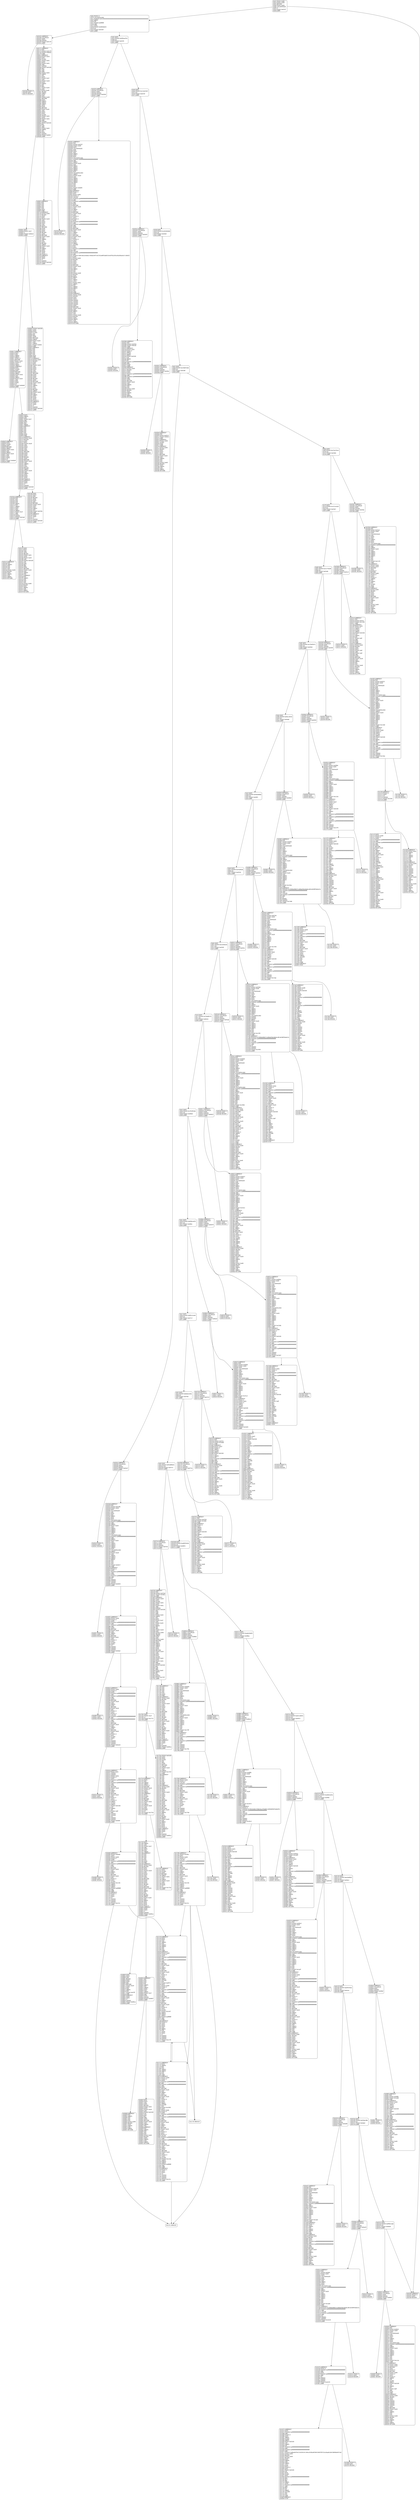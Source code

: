 digraph G {
    node [shape=box, style="rounded", fontname="Helvetica"];
    edge [fontname="Helvetica"];
    0 [ label = "0x01 PUSH1 0x80\l0x03 PUSH1 0x40\l0x05 MSTORE \l0x06 PUSH1 0x04\l0x08 CALLDATASIZE \l0x09 LT \l0x0a PUSH2 0x015f\l0x0d JUMPI \l" ]
    1 [ label = "0x0e PUSH1 0\l0x10 CALLDATALOAD \l0x11 PUSH29 0x0100000000000000000000000000000000000000000000000000000000\l0x2f SWAP1 \l0x30 DIV \l0x31 PUSH4 0xffffffff\l0x36 AND \l0x37 DUP1 \l0x38 PUSH4 0x06fdde03\l0x3d EQ \l0x3e PUSH2 0x0164\l0x41 JUMPI \l" ]
    2 [ label = "0x0165 JUMPDEST \l0x0166 CALLVALUE \l0x0167 DUP1 \l0x0168 ISZERO \l0x0169 PUSH2 0x0170\l0x016c JUMPI \l" ]
    3 [ label = "0x016d PUSH1 0\l0x016f DUP1 \l0x0170 REVERT \l" ]
    4 [ label = "0x0171 JUMPDEST \l0x0172 POP \l0x0173 PUSH2 0x0179\l0x0176 PUSH2 0x0b5b\l0x0179 JUMP \l0x0b5c JUMPDEST \l0x0b5d PUSH1 0x03\l0x0b5f DUP1 \l0x0b60 SLOAD \l0x0b61 PUSH1 0x01\l0x0b63 DUP2 \l0x0b64 PUSH1 0x01\l0x0b66 AND \l0x0b67 ISZERO \l0x0b68 PUSH2 0x0100\l0x0b6b MUL \l0x0b6c SUB \l0x0b6d AND \l0x0b6e PUSH1 0x02\l0x0b70 SWAP1 \l0x0b71 DIV \l0x0b72 DUP1 \l0x0b73 PUSH1 0x1f\l0x0b75 ADD \l0x0b76 PUSH1 0x20\l0x0b78 DUP1 \l0x0b79 SWAP2 \l0x0b7a DIV \l0x0b7b MUL \l0x0b7c PUSH1 0x20\l0x0b7e ADD \l0x0b7f PUSH1 0x40\l0x0b81 MLOAD \l0x0b82 SWAP1 \l0x0b83 DUP2 \l0x0b84 ADD \l0x0b85 PUSH1 0x40\l0x0b87 MSTORE \l0x0b88 DUP1 \l0x0b89 SWAP3 \l0x0b8a SWAP2 \l0x0b8b SWAP1 \l0x0b8c DUP2 \l0x0b8d DUP2 \l0x0b8e MSTORE \l0x0b8f PUSH1 0x20\l0x0b91 ADD \l0x0b92 DUP3 \l0x0b93 DUP1 \l0x0b94 SLOAD \l0x0b95 PUSH1 0x01\l0x0b97 DUP2 \l0x0b98 PUSH1 0x01\l0x0b9a AND \l0x0b9b ISZERO \l0x0b9c PUSH2 0x0100\l0x0b9f MUL \l0x0ba0 SUB \l0x0ba1 AND \l0x0ba2 PUSH1 0x02\l0x0ba4 SWAP1 \l0x0ba5 DIV \l0x0ba6 DUP1 \l0x0ba7 ISZERO \l0x0ba8 PUSH2 0x0bf1\l0x0bab JUMPI \l" ]
    5 [ label = "0x0bac DUP1 \l0x0bad PUSH1 0x1f\l0x0baf LT \l0x0bb0 PUSH2 0x0bc6\l0x0bb3 JUMPI \l" ]
    6 [ label = "0x0bc7 JUMPDEST \l0x0bc8 DUP3 \l0x0bc9 ADD \l0x0bca SWAP2 \l0x0bcb SWAP1 \l0x0bcc PUSH1 0\l0x0bce MSTORE \l0x0bcf PUSH1 0x20\l0x0bd1 PUSH1 0\l0x0bd3 SHA3 \l0x0bd4 SWAP1 \l0x0bd5 JUMPDEST \l0x0bd6 DUP2 \l0x0bd7 SLOAD \l0x0bd8 DUP2 \l0x0bd9 MSTORE \l0x0bda SWAP1 \l0x0bdb PUSH1 0x01\l0x0bdd ADD \l0x0bde SWAP1 \l0x0bdf PUSH1 0x20\l0x0be1 ADD \l0x0be2 DUP1 \l0x0be3 DUP4 \l0x0be4 GT \l0x0be5 PUSH2 0x0bd4\l0x0be8 JUMPI \l" ]
    7 [ label = "0x0bd5 JUMPDEST \l0x0bd6 DUP2 \l0x0bd7 SLOAD \l0x0bd8 DUP2 \l0x0bd9 MSTORE \l0x0bda SWAP1 \l0x0bdb PUSH1 0x01\l0x0bdd ADD \l0x0bde SWAP1 \l0x0bdf PUSH1 0x20\l0x0be1 ADD \l0x0be2 DUP1 \l0x0be3 DUP4 \l0x0be4 GT \l0x0be5 PUSH2 0x0bd4\l0x0be8 JUMPI \l" ]
    8 [ label = "0x0be9 DUP3 \l0x0bea SWAP1 \l0x0beb SUB \l0x0bec PUSH1 0x1f\l0x0bee AND \l0x0bef DUP3 \l0x0bf0 ADD \l0x0bf1 SWAP2 \l0x0bf2 JUMPDEST \l0x0bf3 POP \l0x0bf4 POP \l0x0bf5 POP \l0x0bf6 POP \l0x0bf7 POP \l0x0bf8 DUP2 \l0x0bf9 JUMP \l0x017a JUMPDEST \l0x017b PUSH1 0x40\l0x017d MLOAD \l0x017e DUP1 \l0x017f DUP1 \l0x0180 PUSH1 0x20\l0x0182 ADD \l0x0183 DUP3 \l0x0184 DUP2 \l0x0185 SUB \l0x0186 DUP3 \l0x0187 MSTORE \l0x0188 DUP4 \l0x0189 DUP2 \l0x018a DUP2 \l0x018b MLOAD \l0x018c DUP2 \l0x018d MSTORE \l0x018e PUSH1 0x20\l0x0190 ADD \l0x0191 SWAP2 \l0x0192 POP \l0x0193 DUP1 \l0x0194 MLOAD \l0x0195 SWAP1 \l0x0196 PUSH1 0x20\l0x0198 ADD \l0x0199 SWAP1 \l0x019a DUP1 \l0x019b DUP4 \l0x019c DUP4 \l0x019d PUSH1 0\l0x019f JUMPDEST \l0x01a0 DUP4 \l0x01a1 DUP2 \l0x01a2 LT \l0x01a3 ISZERO \l0x01a4 PUSH2 0x01b9\l0x01a7 JUMPI \l" ]
    9 [ label = "0x01a8 DUP1 \l0x01a9 DUP3 \l0x01aa ADD \l0x01ab MLOAD \l0x01ac DUP2 \l0x01ad DUP5 \l0x01ae ADD \l0x01af MSTORE \l0x01b0 PUSH1 0x20\l0x01b2 DUP2 \l0x01b3 ADD \l0x01b4 SWAP1 \l0x01b5 POP \l0x01b6 PUSH2 0x019e\l0x01b9 JUMP \l0x019f JUMPDEST \l0x01a0 DUP4 \l0x01a1 DUP2 \l0x01a2 LT \l0x01a3 ISZERO \l0x01a4 PUSH2 0x01b9\l0x01a7 JUMPI \l" ]
    10 [ label = "0x01ba JUMPDEST \l0x01bb POP \l0x01bc POP \l0x01bd POP \l0x01be POP \l0x01bf SWAP1 \l0x01c0 POP \l0x01c1 SWAP1 \l0x01c2 DUP2 \l0x01c3 ADD \l0x01c4 SWAP1 \l0x01c5 PUSH1 0x1f\l0x01c7 AND \l0x01c8 DUP1 \l0x01c9 ISZERO \l0x01ca PUSH2 0x01e6\l0x01cd JUMPI \l" ]
    11 [ label = "0x01ce DUP1 \l0x01cf DUP3 \l0x01d0 SUB \l0x01d1 DUP1 \l0x01d2 MLOAD \l0x01d3 PUSH1 0x01\l0x01d5 DUP4 \l0x01d6 PUSH1 0x20\l0x01d8 SUB \l0x01d9 PUSH2 0x0100\l0x01dc EXP \l0x01dd SUB \l0x01de NOT \l0x01df AND \l0x01e0 DUP2 \l0x01e1 MSTORE \l0x01e2 PUSH1 0x20\l0x01e4 ADD \l0x01e5 SWAP2 \l0x01e6 POP \l0x01e7 JUMPDEST \l0x01e8 POP \l0x01e9 SWAP3 \l0x01ea POP \l0x01eb POP \l0x01ec POP \l0x01ed PUSH1 0x40\l0x01ef MLOAD \l0x01f0 DUP1 \l0x01f1 SWAP2 \l0x01f2 SUB \l0x01f3 SWAP1 \l0x01f4 RETURN \l" ]
    12 [ label = "0x01e7 JUMPDEST \l0x01e8 POP \l0x01e9 SWAP3 \l0x01ea POP \l0x01eb POP \l0x01ec POP \l0x01ed PUSH1 0x40\l0x01ef MLOAD \l0x01f0 DUP1 \l0x01f1 SWAP2 \l0x01f2 SUB \l0x01f3 SWAP1 \l0x01f4 RETURN \l" ]
    13 [ label = "0x0bb4 PUSH2 0x0100\l0x0bb7 DUP1 \l0x0bb8 DUP4 \l0x0bb9 SLOAD \l0x0bba DIV \l0x0bbb MUL \l0x0bbc DUP4 \l0x0bbd MSTORE \l0x0bbe SWAP2 \l0x0bbf PUSH1 0x20\l0x0bc1 ADD \l0x0bc2 SWAP2 \l0x0bc3 PUSH2 0x0bf1\l0x0bc6 JUMP \l0x0bf2 JUMPDEST \l0x0bf3 POP \l0x0bf4 POP \l0x0bf5 POP \l0x0bf6 POP \l0x0bf7 POP \l0x0bf8 DUP2 \l0x0bf9 JUMP \l0x017a JUMPDEST \l0x017b PUSH1 0x40\l0x017d MLOAD \l0x017e DUP1 \l0x017f DUP1 \l0x0180 PUSH1 0x20\l0x0182 ADD \l0x0183 DUP3 \l0x0184 DUP2 \l0x0185 SUB \l0x0186 DUP3 \l0x0187 MSTORE \l0x0188 DUP4 \l0x0189 DUP2 \l0x018a DUP2 \l0x018b MLOAD \l0x018c DUP2 \l0x018d MSTORE \l0x018e PUSH1 0x20\l0x0190 ADD \l0x0191 SWAP2 \l0x0192 POP \l0x0193 DUP1 \l0x0194 MLOAD \l0x0195 SWAP1 \l0x0196 PUSH1 0x20\l0x0198 ADD \l0x0199 SWAP1 \l0x019a DUP1 \l0x019b DUP4 \l0x019c DUP4 \l0x019d PUSH1 0\l0x019f JUMPDEST \l0x01a0 DUP4 \l0x01a1 DUP2 \l0x01a2 LT \l0x01a3 ISZERO \l0x01a4 PUSH2 0x01b9\l0x01a7 JUMPI \l" ]
    14 [ label = "0x0bf2 JUMPDEST \l0x0bf3 POP \l0x0bf4 POP \l0x0bf5 POP \l0x0bf6 POP \l0x0bf7 POP \l0x0bf8 DUP2 \l0x0bf9 JUMP \l0x017a JUMPDEST \l0x017b PUSH1 0x40\l0x017d MLOAD \l0x017e DUP1 \l0x017f DUP1 \l0x0180 PUSH1 0x20\l0x0182 ADD \l0x0183 DUP3 \l0x0184 DUP2 \l0x0185 SUB \l0x0186 DUP3 \l0x0187 MSTORE \l0x0188 DUP4 \l0x0189 DUP2 \l0x018a DUP2 \l0x018b MLOAD \l0x018c DUP2 \l0x018d MSTORE \l0x018e PUSH1 0x20\l0x0190 ADD \l0x0191 SWAP2 \l0x0192 POP \l0x0193 DUP1 \l0x0194 MLOAD \l0x0195 SWAP1 \l0x0196 PUSH1 0x20\l0x0198 ADD \l0x0199 SWAP1 \l0x019a DUP1 \l0x019b DUP4 \l0x019c DUP4 \l0x019d PUSH1 0\l0x019f JUMPDEST \l0x01a0 DUP4 \l0x01a1 DUP2 \l0x01a2 LT \l0x01a3 ISZERO \l0x01a4 PUSH2 0x01b9\l0x01a7 JUMPI \l" ]
    15 [ label = "0x42 DUP1 \l0x43 PUSH4 0x095ea7b3\l0x48 EQ \l0x49 PUSH2 0x01f4\l0x4c JUMPI \l" ]
    16 [ label = "0x01f5 JUMPDEST \l0x01f6 CALLVALUE \l0x01f7 DUP1 \l0x01f8 ISZERO \l0x01f9 PUSH2 0x0200\l0x01fc JUMPI \l" ]
    17 [ label = "0x01fd PUSH1 0\l0x01ff DUP1 \l0x0200 REVERT \l" ]
    18 [ label = "0x0201 JUMPDEST \l0x0202 POP \l0x0203 PUSH2 0x023f\l0x0206 PUSH1 0x04\l0x0208 DUP1 \l0x0209 CALLDATASIZE \l0x020a SUB \l0x020b DUP2 \l0x020c ADD \l0x020d SWAP1 \l0x020e DUP1 \l0x020f DUP1 \l0x0210 CALLDATALOAD \l0x0211 PUSH20 0xffffffffffffffffffffffffffffffffffffffff\l0x0226 AND \l0x0227 SWAP1 \l0x0228 PUSH1 0x20\l0x022a ADD \l0x022b SWAP1 \l0x022c SWAP3 \l0x022d SWAP2 \l0x022e SWAP1 \l0x022f DUP1 \l0x0230 CALLDATALOAD \l0x0231 SWAP1 \l0x0232 PUSH1 0x20\l0x0234 ADD \l0x0235 SWAP1 \l0x0236 SWAP3 \l0x0237 SWAP2 \l0x0238 SWAP1 \l0x0239 POP \l0x023a POP \l0x023b POP \l0x023c PUSH2 0x0bf9\l0x023f JUMP \l0x0bfa JUMPDEST \l0x0bfb PUSH1 0\l0x0bfd DUP2 \l0x0bfe PUSH1 0x0b\l0x0c00 PUSH1 0\l0x0c02 CALLER \l0x0c03 PUSH20 0xffffffffffffffffffffffffffffffffffffffff\l0x0c18 AND \l0x0c19 PUSH20 0xffffffffffffffffffffffffffffffffffffffff\l0x0c2e AND \l0x0c2f DUP2 \l0x0c30 MSTORE \l0x0c31 PUSH1 0x20\l0x0c33 ADD \l0x0c34 SWAP1 \l0x0c35 DUP2 \l0x0c36 MSTORE \l0x0c37 PUSH1 0x20\l0x0c39 ADD \l0x0c3a PUSH1 0\l0x0c3c SHA3 \l0x0c3d PUSH1 0\l0x0c3f DUP6 \l0x0c40 PUSH20 0xffffffffffffffffffffffffffffffffffffffff\l0x0c55 AND \l0x0c56 PUSH20 0xffffffffffffffffffffffffffffffffffffffff\l0x0c6b AND \l0x0c6c DUP2 \l0x0c6d MSTORE \l0x0c6e PUSH1 0x20\l0x0c70 ADD \l0x0c71 SWAP1 \l0x0c72 DUP2 \l0x0c73 MSTORE \l0x0c74 PUSH1 0x20\l0x0c76 ADD \l0x0c77 PUSH1 0\l0x0c79 SHA3 \l0x0c7a DUP2 \l0x0c7b SWAP1 \l0x0c7c SSTORE \l0x0c7d POP \l0x0c7e DUP3 \l0x0c7f PUSH20 0xffffffffffffffffffffffffffffffffffffffff\l0x0c94 AND \l0x0c95 CALLER \l0x0c96 PUSH20 0xffffffffffffffffffffffffffffffffffffffff\l0x0cab AND \l0x0cac PUSH32 0x8c5be1e5ebec7d5bd14f71427d1e84f3dd0314c0f7b2291e5b200ac8c7c3b925\l0x0ccd DUP5 \l0x0cce PUSH1 0x40\l0x0cd0 MLOAD \l0x0cd1 DUP1 \l0x0cd2 DUP3 \l0x0cd3 DUP2 \l0x0cd4 MSTORE \l0x0cd5 PUSH1 0x20\l0x0cd7 ADD \l0x0cd8 SWAP2 \l0x0cd9 POP \l0x0cda POP \l0x0cdb PUSH1 0x40\l0x0cdd MLOAD \l0x0cde DUP1 \l0x0cdf SWAP2 \l0x0ce0 SUB \l0x0ce1 SWAP1 \l0x0ce2 LOG3 \l0x0ce3 PUSH1 0x01\l0x0ce5 SWAP1 \l0x0ce6 POP \l0x0ce7 SWAP3 \l0x0ce8 SWAP2 \l0x0ce9 POP \l0x0cea POP \l0x0ceb JUMP \l0x0240 JUMPDEST \l0x0241 PUSH1 0x40\l0x0243 MLOAD \l0x0244 DUP1 \l0x0245 DUP3 \l0x0246 ISZERO \l0x0247 ISZERO \l0x0248 ISZERO \l0x0249 ISZERO \l0x024a DUP2 \l0x024b MSTORE \l0x024c PUSH1 0x20\l0x024e ADD \l0x024f SWAP2 \l0x0250 POP \l0x0251 POP \l0x0252 PUSH1 0x40\l0x0254 MLOAD \l0x0255 DUP1 \l0x0256 SWAP2 \l0x0257 SUB \l0x0258 SWAP1 \l0x0259 RETURN \l" ]
    19 [ label = "0x4d DUP1 \l0x4e PUSH4 0x11de19e7\l0x53 EQ \l0x54 PUSH2 0x0259\l0x57 JUMPI \l" ]
    20 [ label = "0x025a JUMPDEST \l0x025b CALLVALUE \l0x025c DUP1 \l0x025d ISZERO \l0x025e PUSH2 0x0265\l0x0261 JUMPI \l" ]
    21 [ label = "0x0262 PUSH1 0\l0x0264 DUP1 \l0x0265 REVERT \l" ]
    22 [ label = "0x0266 JUMPDEST \l0x0267 POP \l0x0268 PUSH2 0x026e\l0x026b PUSH2 0x0ceb\l0x026e JUMP \l0x0cec JUMPDEST \l0x0ced PUSH1 0x01\l0x0cef PUSH1 0\l0x0cf1 SWAP1 \l0x0cf2 SLOAD \l0x0cf3 SWAP1 \l0x0cf4 PUSH2 0x0100\l0x0cf7 EXP \l0x0cf8 SWAP1 \l0x0cf9 DIV \l0x0cfa PUSH20 0xffffffffffffffffffffffffffffffffffffffff\l0x0d0f AND \l0x0d10 DUP2 \l0x0d11 JUMP \l0x026f JUMPDEST \l0x0270 PUSH1 0x40\l0x0272 MLOAD \l0x0273 DUP1 \l0x0274 DUP3 \l0x0275 PUSH20 0xffffffffffffffffffffffffffffffffffffffff\l0x028a AND \l0x028b PUSH20 0xffffffffffffffffffffffffffffffffffffffff\l0x02a0 AND \l0x02a1 DUP2 \l0x02a2 MSTORE \l0x02a3 PUSH1 0x20\l0x02a5 ADD \l0x02a6 SWAP2 \l0x02a7 POP \l0x02a8 POP \l0x02a9 PUSH1 0x40\l0x02ab MLOAD \l0x02ac DUP1 \l0x02ad SWAP2 \l0x02ae SUB \l0x02af SWAP1 \l0x02b0 RETURN \l" ]
    23 [ label = "0x58 DUP1 \l0x59 PUSH4 0x18160ddd\l0x5e EQ \l0x5f PUSH2 0x02b0\l0x62 JUMPI \l" ]
    24 [ label = "0x02b1 JUMPDEST \l0x02b2 CALLVALUE \l0x02b3 DUP1 \l0x02b4 ISZERO \l0x02b5 PUSH2 0x02bc\l0x02b8 JUMPI \l" ]
    25 [ label = "0x02b9 PUSH1 0\l0x02bb DUP1 \l0x02bc REVERT \l" ]
    26 [ label = "0x02bd JUMPDEST \l0x02be POP \l0x02bf PUSH2 0x02c5\l0x02c2 PUSH2 0x0d11\l0x02c5 JUMP \l0x0d12 JUMPDEST \l0x0d13 PUSH1 0x06\l0x0d15 SLOAD \l0x0d16 DUP2 \l0x0d17 JUMP \l0x02c6 JUMPDEST \l0x02c7 PUSH1 0x40\l0x02c9 MLOAD \l0x02ca DUP1 \l0x02cb DUP3 \l0x02cc DUP2 \l0x02cd MSTORE \l0x02ce PUSH1 0x20\l0x02d0 ADD \l0x02d1 SWAP2 \l0x02d2 POP \l0x02d3 POP \l0x02d4 PUSH1 0x40\l0x02d6 MLOAD \l0x02d7 DUP1 \l0x02d8 SWAP2 \l0x02d9 SUB \l0x02da SWAP1 \l0x02db RETURN \l" ]
    27 [ label = "0x63 DUP1 \l0x64 PUSH4 0x23b872dd\l0x69 EQ \l0x6a PUSH2 0x02db\l0x6d JUMPI \l" ]
    28 [ label = "0x02dc JUMPDEST \l0x02dd CALLVALUE \l0x02de DUP1 \l0x02df ISZERO \l0x02e0 PUSH2 0x02e7\l0x02e3 JUMPI \l" ]
    29 [ label = "0x02e4 PUSH1 0\l0x02e6 DUP1 \l0x02e7 REVERT \l" ]
    30 [ label = "0x02e8 JUMPDEST \l0x02e9 POP \l0x02ea PUSH2 0x0346\l0x02ed PUSH1 0x04\l0x02ef DUP1 \l0x02f0 CALLDATASIZE \l0x02f1 SUB \l0x02f2 DUP2 \l0x02f3 ADD \l0x02f4 SWAP1 \l0x02f5 DUP1 \l0x02f6 DUP1 \l0x02f7 CALLDATALOAD \l0x02f8 PUSH20 0xffffffffffffffffffffffffffffffffffffffff\l0x030d AND \l0x030e SWAP1 \l0x030f PUSH1 0x20\l0x0311 ADD \l0x0312 SWAP1 \l0x0313 SWAP3 \l0x0314 SWAP2 \l0x0315 SWAP1 \l0x0316 DUP1 \l0x0317 CALLDATALOAD \l0x0318 PUSH20 0xffffffffffffffffffffffffffffffffffffffff\l0x032d AND \l0x032e SWAP1 \l0x032f PUSH1 0x20\l0x0331 ADD \l0x0332 SWAP1 \l0x0333 SWAP3 \l0x0334 SWAP2 \l0x0335 SWAP1 \l0x0336 DUP1 \l0x0337 CALLDATALOAD \l0x0338 SWAP1 \l0x0339 PUSH1 0x20\l0x033b ADD \l0x033c SWAP1 \l0x033d SWAP3 \l0x033e SWAP2 \l0x033f SWAP1 \l0x0340 POP \l0x0341 POP \l0x0342 POP \l0x0343 PUSH2 0x0d17\l0x0346 JUMP \l0x0d18 JUMPDEST \l0x0d19 PUSH1 0\l0x0d1b DUP1 \l0x0d1c PUSH20 0xffffffffffffffffffffffffffffffffffffffff\l0x0d31 AND \l0x0d32 DUP4 \l0x0d33 PUSH20 0xffffffffffffffffffffffffffffffffffffffff\l0x0d48 AND \l0x0d49 EQ \l0x0d4a ISZERO \l0x0d4b ISZERO \l0x0d4c ISZERO \l0x0d4d PUSH2 0x0d54\l0x0d50 JUMPI \l" ]
    31 [ label = "0x0d55 JUMPDEST \l0x0d56 PUSH1 0x09\l0x0d58 PUSH1 0\l0x0d5a DUP6 \l0x0d5b PUSH20 0xffffffffffffffffffffffffffffffffffffffff\l0x0d70 AND \l0x0d71 PUSH20 0xffffffffffffffffffffffffffffffffffffffff\l0x0d86 AND \l0x0d87 DUP2 \l0x0d88 MSTORE \l0x0d89 PUSH1 0x20\l0x0d8b ADD \l0x0d8c SWAP1 \l0x0d8d DUP2 \l0x0d8e MSTORE \l0x0d8f PUSH1 0x20\l0x0d91 ADD \l0x0d92 PUSH1 0\l0x0d94 SHA3 \l0x0d95 SLOAD \l0x0d96 DUP3 \l0x0d97 GT \l0x0d98 ISZERO \l0x0d99 ISZERO \l0x0d9a ISZERO \l0x0d9b PUSH2 0x0da2\l0x0d9e JUMPI \l" ]
    32 [ label = "0x0d9f PUSH1 0\l0x0da1 DUP1 \l0x0da2 REVERT \l" ]
    33 [ label = "0x0da3 JUMPDEST \l0x0da4 PUSH1 0x0b\l0x0da6 PUSH1 0\l0x0da8 DUP6 \l0x0da9 PUSH20 0xffffffffffffffffffffffffffffffffffffffff\l0x0dbe AND \l0x0dbf PUSH20 0xffffffffffffffffffffffffffffffffffffffff\l0x0dd4 AND \l0x0dd5 DUP2 \l0x0dd6 MSTORE \l0x0dd7 PUSH1 0x20\l0x0dd9 ADD \l0x0dda SWAP1 \l0x0ddb DUP2 \l0x0ddc MSTORE \l0x0ddd PUSH1 0x20\l0x0ddf ADD \l0x0de0 PUSH1 0\l0x0de2 SHA3 \l0x0de3 PUSH1 0\l0x0de5 CALLER \l0x0de6 PUSH20 0xffffffffffffffffffffffffffffffffffffffff\l0x0dfb AND \l0x0dfc PUSH20 0xffffffffffffffffffffffffffffffffffffffff\l0x0e11 AND \l0x0e12 DUP2 \l0x0e13 MSTORE \l0x0e14 PUSH1 0x20\l0x0e16 ADD \l0x0e17 SWAP1 \l0x0e18 DUP2 \l0x0e19 MSTORE \l0x0e1a PUSH1 0x20\l0x0e1c ADD \l0x0e1d PUSH1 0\l0x0e1f SHA3 \l0x0e20 SLOAD \l0x0e21 DUP3 \l0x0e22 GT \l0x0e23 ISZERO \l0x0e24 ISZERO \l0x0e25 ISZERO \l0x0e26 PUSH2 0x0e2d\l0x0e29 JUMPI \l" ]
    34 [ label = "0x0e2a PUSH1 0\l0x0e2c DUP1 \l0x0e2d REVERT \l" ]
    35 [ label = "0x0e2e JUMPDEST \l0x0e2f PUSH1 0x01\l0x0e31 ISZERO \l0x0e32 ISZERO \l0x0e33 PUSH1 0x0a\l0x0e35 PUSH1 0\l0x0e37 DUP7 \l0x0e38 PUSH20 0xffffffffffffffffffffffffffffffffffffffff\l0x0e4d AND \l0x0e4e PUSH20 0xffffffffffffffffffffffffffffffffffffffff\l0x0e63 AND \l0x0e64 DUP2 \l0x0e65 MSTORE \l0x0e66 PUSH1 0x20\l0x0e68 ADD \l0x0e69 SWAP1 \l0x0e6a DUP2 \l0x0e6b MSTORE \l0x0e6c PUSH1 0x20\l0x0e6e ADD \l0x0e6f PUSH1 0\l0x0e71 SHA3 \l0x0e72 PUSH1 0\l0x0e74 SWAP1 \l0x0e75 SLOAD \l0x0e76 SWAP1 \l0x0e77 PUSH2 0x0100\l0x0e7a EXP \l0x0e7b SWAP1 \l0x0e7c DIV \l0x0e7d PUSH1 0xff\l0x0e7f AND \l0x0e80 ISZERO \l0x0e81 ISZERO \l0x0e82 EQ \l0x0e83 ISZERO \l0x0e84 ISZERO \l0x0e85 PUSH2 0x0e8c\l0x0e88 JUMPI \l" ]
    36 [ label = "0x0e8d JUMPDEST \l0x0e8e PUSH2 0x0ede\l0x0e91 DUP3 \l0x0e92 PUSH1 0x09\l0x0e94 PUSH1 0\l0x0e96 DUP8 \l0x0e97 PUSH20 0xffffffffffffffffffffffffffffffffffffffff\l0x0eac AND \l0x0ead PUSH20 0xffffffffffffffffffffffffffffffffffffffff\l0x0ec2 AND \l0x0ec3 DUP2 \l0x0ec4 MSTORE \l0x0ec5 PUSH1 0x20\l0x0ec7 ADD \l0x0ec8 SWAP1 \l0x0ec9 DUP2 \l0x0eca MSTORE \l0x0ecb PUSH1 0x20\l0x0ecd ADD \l0x0ece PUSH1 0\l0x0ed0 SHA3 \l0x0ed1 SLOAD \l0x0ed2 PUSH2 0x1c4e\l0x0ed5 SWAP1 \l0x0ed6 SWAP2 \l0x0ed7 SWAP1 \l0x0ed8 PUSH4 0xffffffff\l0x0edd AND \l0x0ede JUMP \l0x1c4f JUMPDEST \l0x1c50 PUSH1 0\l0x1c52 DUP3 \l0x1c53 DUP3 \l0x1c54 GT \l0x1c55 ISZERO \l0x1c56 ISZERO \l0x1c57 ISZERO \l0x1c58 PUSH2 0x1c5c\l0x1c5b JUMPI \l" ]
    37 [ label = "0x1c5c INVALID \l" ]
    38 [ label = "0x1c5d JUMPDEST \l0x1c5e DUP2 \l0x1c5f DUP4 \l0x1c60 SUB \l0x1c61 SWAP1 \l0x1c62 POP \l0x1c63 SWAP3 \l0x1c64 SWAP2 \l0x1c65 POP \l0x1c66 POP \l0x1c67 JUMP \l0x0edf JUMPDEST \l0x0ee0 PUSH1 0x09\l0x0ee2 PUSH1 0\l0x0ee4 DUP7 \l0x0ee5 PUSH20 0xffffffffffffffffffffffffffffffffffffffff\l0x0efa AND \l0x0efb PUSH20 0xffffffffffffffffffffffffffffffffffffffff\l0x0f10 AND \l0x0f11 DUP2 \l0x0f12 MSTORE \l0x0f13 PUSH1 0x20\l0x0f15 ADD \l0x0f16 SWAP1 \l0x0f17 DUP2 \l0x0f18 MSTORE \l0x0f19 PUSH1 0x20\l0x0f1b ADD \l0x0f1c PUSH1 0\l0x0f1e SHA3 \l0x0f1f DUP2 \l0x0f20 SWAP1 \l0x0f21 SSTORE \l0x0f22 POP \l0x0f23 PUSH2 0x0f73\l0x0f26 DUP3 \l0x0f27 PUSH1 0x09\l0x0f29 PUSH1 0\l0x0f2b DUP7 \l0x0f2c PUSH20 0xffffffffffffffffffffffffffffffffffffffff\l0x0f41 AND \l0x0f42 PUSH20 0xffffffffffffffffffffffffffffffffffffffff\l0x0f57 AND \l0x0f58 DUP2 \l0x0f59 MSTORE \l0x0f5a PUSH1 0x20\l0x0f5c ADD \l0x0f5d SWAP1 \l0x0f5e DUP2 \l0x0f5f MSTORE \l0x0f60 PUSH1 0x20\l0x0f62 ADD \l0x0f63 PUSH1 0\l0x0f65 SHA3 \l0x0f66 SLOAD \l0x0f67 PUSH2 0x1c67\l0x0f6a SWAP1 \l0x0f6b SWAP2 \l0x0f6c SWAP1 \l0x0f6d PUSH4 0xffffffff\l0x0f72 AND \l0x0f73 JUMP \l0x1c68 JUMPDEST \l0x1c69 PUSH1 0\l0x1c6b DUP1 \l0x1c6c DUP3 \l0x1c6d DUP5 \l0x1c6e ADD \l0x1c6f SWAP1 \l0x1c70 POP \l0x1c71 DUP4 \l0x1c72 DUP2 \l0x1c73 LT \l0x1c74 ISZERO \l0x1c75 ISZERO \l0x1c76 ISZERO \l0x1c77 PUSH2 0x1c7b\l0x1c7a JUMPI \l" ]
    39 [ label = "0x1c7b INVALID \l" ]
    40 [ label = "0x1c7c JUMPDEST \l0x1c7d DUP1 \l0x1c7e SWAP2 \l0x1c7f POP \l0x1c80 POP \l0x1c81 SWAP3 \l0x1c82 SWAP2 \l0x1c83 POP \l0x1c84 POP \l0x1c85 JUMP \l0x0f74 JUMPDEST \l0x0f75 PUSH1 0x09\l0x0f77 PUSH1 0\l0x0f79 DUP6 \l0x0f7a PUSH20 0xffffffffffffffffffffffffffffffffffffffff\l0x0f8f AND \l0x0f90 PUSH20 0xffffffffffffffffffffffffffffffffffffffff\l0x0fa5 AND \l0x0fa6 DUP2 \l0x0fa7 MSTORE \l0x0fa8 PUSH1 0x20\l0x0faa ADD \l0x0fab SWAP1 \l0x0fac DUP2 \l0x0fad MSTORE \l0x0fae PUSH1 0x20\l0x0fb0 ADD \l0x0fb1 PUSH1 0\l0x0fb3 SHA3 \l0x0fb4 DUP2 \l0x0fb5 SWAP1 \l0x0fb6 SSTORE \l0x0fb7 POP \l0x0fb8 PUSH2 0x1045\l0x0fbb DUP3 \l0x0fbc PUSH1 0x0b\l0x0fbe PUSH1 0\l0x0fc0 DUP8 \l0x0fc1 PUSH20 0xffffffffffffffffffffffffffffffffffffffff\l0x0fd6 AND \l0x0fd7 PUSH20 0xffffffffffffffffffffffffffffffffffffffff\l0x0fec AND \l0x0fed DUP2 \l0x0fee MSTORE \l0x0fef PUSH1 0x20\l0x0ff1 ADD \l0x0ff2 SWAP1 \l0x0ff3 DUP2 \l0x0ff4 MSTORE \l0x0ff5 PUSH1 0x20\l0x0ff7 ADD \l0x0ff8 PUSH1 0\l0x0ffa SHA3 \l0x0ffb PUSH1 0\l0x0ffd CALLER \l0x0ffe PUSH20 0xffffffffffffffffffffffffffffffffffffffff\l0x1013 AND \l0x1014 PUSH20 0xffffffffffffffffffffffffffffffffffffffff\l0x1029 AND \l0x102a DUP2 \l0x102b MSTORE \l0x102c PUSH1 0x20\l0x102e ADD \l0x102f SWAP1 \l0x1030 DUP2 \l0x1031 MSTORE \l0x1032 PUSH1 0x20\l0x1034 ADD \l0x1035 PUSH1 0\l0x1037 SHA3 \l0x1038 SLOAD \l0x1039 PUSH2 0x1c4e\l0x103c SWAP1 \l0x103d SWAP2 \l0x103e SWAP1 \l0x103f PUSH4 0xffffffff\l0x1044 AND \l0x1045 JUMP \l0x1c4f JUMPDEST \l0x1c50 PUSH1 0\l0x1c52 DUP3 \l0x1c53 DUP3 \l0x1c54 GT \l0x1c55 ISZERO \l0x1c56 ISZERO \l0x1c57 ISZERO \l0x1c58 PUSH2 0x1c5c\l0x1c5b JUMPI \l" ]
    41 [ label = "0x0e89 PUSH1 0\l0x0e8b DUP1 \l0x0e8c REVERT \l" ]
    42 [ label = "0x0d51 PUSH1 0\l0x0d53 DUP1 \l0x0d54 REVERT \l" ]
    43 [ label = "0x6e DUP1 \l0x6f PUSH4 0x27e235e3\l0x74 EQ \l0x75 PUSH2 0x0360\l0x78 JUMPI \l" ]
    44 [ label = "0x0361 JUMPDEST \l0x0362 CALLVALUE \l0x0363 DUP1 \l0x0364 ISZERO \l0x0365 PUSH2 0x036c\l0x0368 JUMPI \l" ]
    45 [ label = "0x0369 PUSH1 0\l0x036b DUP1 \l0x036c REVERT \l" ]
    46 [ label = "0x036d JUMPDEST \l0x036e POP \l0x036f PUSH2 0x03a1\l0x0372 PUSH1 0x04\l0x0374 DUP1 \l0x0375 CALLDATASIZE \l0x0376 SUB \l0x0377 DUP2 \l0x0378 ADD \l0x0379 SWAP1 \l0x037a DUP1 \l0x037b DUP1 \l0x037c CALLDATALOAD \l0x037d PUSH20 0xffffffffffffffffffffffffffffffffffffffff\l0x0392 AND \l0x0393 SWAP1 \l0x0394 PUSH1 0x20\l0x0396 ADD \l0x0397 SWAP1 \l0x0398 SWAP3 \l0x0399 SWAP2 \l0x039a SWAP1 \l0x039b POP \l0x039c POP \l0x039d POP \l0x039e PUSH2 0x1135\l0x03a1 JUMP \l0x1136 JUMPDEST \l0x1137 PUSH1 0x09\l0x1139 PUSH1 0x20\l0x113b MSTORE \l0x113c DUP1 \l0x113d PUSH1 0\l0x113f MSTORE \l0x1140 PUSH1 0x40\l0x1142 PUSH1 0\l0x1144 SHA3 \l0x1145 PUSH1 0\l0x1147 SWAP2 \l0x1148 POP \l0x1149 SWAP1 \l0x114a POP \l0x114b SLOAD \l0x114c DUP2 \l0x114d JUMP \l0x03a2 JUMPDEST \l0x03a3 PUSH1 0x40\l0x03a5 MLOAD \l0x03a6 DUP1 \l0x03a7 DUP3 \l0x03a8 DUP2 \l0x03a9 MSTORE \l0x03aa PUSH1 0x20\l0x03ac ADD \l0x03ad SWAP2 \l0x03ae POP \l0x03af POP \l0x03b0 PUSH1 0x40\l0x03b2 MLOAD \l0x03b3 DUP1 \l0x03b4 SWAP2 \l0x03b5 SUB \l0x03b6 SWAP1 \l0x03b7 RETURN \l" ]
    47 [ label = "0x79 DUP1 \l0x7a PUSH4 0x313ce567\l0x7f EQ \l0x80 PUSH2 0x03b7\l0x83 JUMPI \l" ]
    48 [ label = "0x03b8 JUMPDEST \l0x03b9 CALLVALUE \l0x03ba DUP1 \l0x03bb ISZERO \l0x03bc PUSH2 0x03c3\l0x03bf JUMPI \l" ]
    49 [ label = "0x03c0 PUSH1 0\l0x03c2 DUP1 \l0x03c3 REVERT \l" ]
    50 [ label = "0x03c4 JUMPDEST \l0x03c5 POP \l0x03c6 PUSH2 0x03cc\l0x03c9 PUSH2 0x114d\l0x03cc JUMP \l0x114e JUMPDEST \l0x114f PUSH1 0x05\l0x1151 PUSH1 0\l0x1153 SWAP1 \l0x1154 SLOAD \l0x1155 SWAP1 \l0x1156 PUSH2 0x0100\l0x1159 EXP \l0x115a SWAP1 \l0x115b DIV \l0x115c PUSH1 0xff\l0x115e AND \l0x115f DUP2 \l0x1160 JUMP \l0x03cd JUMPDEST \l0x03ce PUSH1 0x40\l0x03d0 MLOAD \l0x03d1 DUP1 \l0x03d2 DUP3 \l0x03d3 PUSH1 0xff\l0x03d5 AND \l0x03d6 PUSH1 0xff\l0x03d8 AND \l0x03d9 DUP2 \l0x03da MSTORE \l0x03db PUSH1 0x20\l0x03dd ADD \l0x03de SWAP2 \l0x03df POP \l0x03e0 POP \l0x03e1 PUSH1 0x40\l0x03e3 MLOAD \l0x03e4 DUP1 \l0x03e5 SWAP2 \l0x03e6 SUB \l0x03e7 SWAP1 \l0x03e8 RETURN \l" ]
    51 [ label = "0x84 DUP1 \l0x85 PUSH4 0x3177029f\l0x8a EQ \l0x8b PUSH2 0x03e8\l0x8e JUMPI \l" ]
    52 [ label = "0x03e9 JUMPDEST \l0x03ea CALLVALUE \l0x03eb DUP1 \l0x03ec ISZERO \l0x03ed PUSH2 0x03f4\l0x03f0 JUMPI \l" ]
    53 [ label = "0x03f1 PUSH1 0\l0x03f3 DUP1 \l0x03f4 REVERT \l" ]
    54 [ label = "0x03f5 JUMPDEST \l0x03f6 POP \l0x03f7 PUSH2 0x0433\l0x03fa PUSH1 0x04\l0x03fc DUP1 \l0x03fd CALLDATASIZE \l0x03fe SUB \l0x03ff DUP2 \l0x0400 ADD \l0x0401 SWAP1 \l0x0402 DUP1 \l0x0403 DUP1 \l0x0404 CALLDATALOAD \l0x0405 PUSH20 0xffffffffffffffffffffffffffffffffffffffff\l0x041a AND \l0x041b SWAP1 \l0x041c PUSH1 0x20\l0x041e ADD \l0x041f SWAP1 \l0x0420 SWAP3 \l0x0421 SWAP2 \l0x0422 SWAP1 \l0x0423 DUP1 \l0x0424 CALLDATALOAD \l0x0425 SWAP1 \l0x0426 PUSH1 0x20\l0x0428 ADD \l0x0429 SWAP1 \l0x042a SWAP3 \l0x042b SWAP2 \l0x042c SWAP1 \l0x042d POP \l0x042e POP \l0x042f POP \l0x0430 PUSH2 0x1160\l0x0433 JUMP \l0x1161 JUMPDEST \l0x1162 PUSH1 0\l0x1164 PUSH1 0x08\l0x1166 PUSH1 0\l0x1168 SWAP1 \l0x1169 SLOAD \l0x116a SWAP1 \l0x116b PUSH2 0x0100\l0x116e EXP \l0x116f SWAP1 \l0x1170 DIV \l0x1171 PUSH20 0xffffffffffffffffffffffffffffffffffffffff\l0x1186 AND \l0x1187 PUSH20 0xffffffffffffffffffffffffffffffffffffffff\l0x119c AND \l0x119d CALLER \l0x119e PUSH20 0xffffffffffffffffffffffffffffffffffffffff\l0x11b3 AND \l0x11b4 EQ \l0x11b5 ISZERO \l0x11b6 ISZERO \l0x11b7 PUSH2 0x11be\l0x11ba JUMPI \l" ]
    55 [ label = "0x11bf JUMPDEST \l0x11c0 PUSH1 0\l0x11c2 DUP3 \l0x11c3 GT \l0x11c4 ISZERO \l0x11c5 PUSH2 0x120c\l0x11c8 JUMPI \l" ]
    56 [ label = "0x11c9 DUP2 \l0x11ca PUSH1 0x09\l0x11cc PUSH1 0\l0x11ce DUP6 \l0x11cf PUSH20 0xffffffffffffffffffffffffffffffffffffffff\l0x11e4 AND \l0x11e5 PUSH20 0xffffffffffffffffffffffffffffffffffffffff\l0x11fa AND \l0x11fb DUP2 \l0x11fc MSTORE \l0x11fd PUSH1 0x20\l0x11ff ADD \l0x1200 SWAP1 \l0x1201 DUP2 \l0x1202 MSTORE \l0x1203 PUSH1 0x20\l0x1205 ADD \l0x1206 PUSH1 0\l0x1208 SHA3 \l0x1209 DUP2 \l0x120a SWAP1 \l0x120b SSTORE \l0x120c POP \l0x120d JUMPDEST \l0x120e PUSH1 0x01\l0x1210 SWAP1 \l0x1211 POP \l0x1212 SWAP3 \l0x1213 SWAP2 \l0x1214 POP \l0x1215 POP \l0x1216 JUMP \l0x0434 JUMPDEST \l0x0435 PUSH1 0x40\l0x0437 MLOAD \l0x0438 DUP1 \l0x0439 DUP3 \l0x043a ISZERO \l0x043b ISZERO \l0x043c ISZERO \l0x043d ISZERO \l0x043e DUP2 \l0x043f MSTORE \l0x0440 PUSH1 0x20\l0x0442 ADD \l0x0443 SWAP2 \l0x0444 POP \l0x0445 POP \l0x0446 PUSH1 0x40\l0x0448 MLOAD \l0x0449 DUP1 \l0x044a SWAP2 \l0x044b SUB \l0x044c SWAP1 \l0x044d RETURN \l" ]
    57 [ label = "0x120d JUMPDEST \l0x120e PUSH1 0x01\l0x1210 SWAP1 \l0x1211 POP \l0x1212 SWAP3 \l0x1213 SWAP2 \l0x1214 POP \l0x1215 POP \l0x1216 JUMP \l0x0434 JUMPDEST \l0x0435 PUSH1 0x40\l0x0437 MLOAD \l0x0438 DUP1 \l0x0439 DUP3 \l0x043a ISZERO \l0x043b ISZERO \l0x043c ISZERO \l0x043d ISZERO \l0x043e DUP2 \l0x043f MSTORE \l0x0440 PUSH1 0x20\l0x0442 ADD \l0x0443 SWAP2 \l0x0444 POP \l0x0445 POP \l0x0446 PUSH1 0x40\l0x0448 MLOAD \l0x0449 DUP1 \l0x044a SWAP2 \l0x044b SUB \l0x044c SWAP1 \l0x044d RETURN \l" ]
    58 [ label = "0x11bb PUSH1 0\l0x11bd DUP1 \l0x11be REVERT \l" ]
    59 [ label = "0x8f DUP1 \l0x90 PUSH4 0x376d567c\l0x95 EQ \l0x96 PUSH2 0x044d\l0x99 JUMPI \l" ]
    60 [ label = "0x044e JUMPDEST \l0x044f CALLVALUE \l0x0450 DUP1 \l0x0451 ISZERO \l0x0452 PUSH2 0x0459\l0x0455 JUMPI \l" ]
    61 [ label = "0x0456 PUSH1 0\l0x0458 DUP1 \l0x0459 REVERT \l" ]
    62 [ label = "0x045a JUMPDEST \l0x045b POP \l0x045c PUSH2 0x048e\l0x045f PUSH1 0x04\l0x0461 DUP1 \l0x0462 CALLDATASIZE \l0x0463 SUB \l0x0464 DUP2 \l0x0465 ADD \l0x0466 SWAP1 \l0x0467 DUP1 \l0x0468 DUP1 \l0x0469 CALLDATALOAD \l0x046a PUSH20 0xffffffffffffffffffffffffffffffffffffffff\l0x047f AND \l0x0480 SWAP1 \l0x0481 PUSH1 0x20\l0x0483 ADD \l0x0484 SWAP1 \l0x0485 SWAP3 \l0x0486 SWAP2 \l0x0487 SWAP1 \l0x0488 POP \l0x0489 POP \l0x048a POP \l0x048b PUSH2 0x1216\l0x048e JUMP \l0x1217 JUMPDEST \l0x1218 PUSH1 0\l0x121a PUSH1 0x07\l0x121c PUSH1 0\l0x121e SWAP1 \l0x121f SLOAD \l0x1220 SWAP1 \l0x1221 PUSH2 0x0100\l0x1224 EXP \l0x1225 SWAP1 \l0x1226 DIV \l0x1227 PUSH20 0xffffffffffffffffffffffffffffffffffffffff\l0x123c AND \l0x123d PUSH20 0xffffffffffffffffffffffffffffffffffffffff\l0x1252 AND \l0x1253 CALLER \l0x1254 PUSH20 0xffffffffffffffffffffffffffffffffffffffff\l0x1269 AND \l0x126a EQ \l0x126b ISZERO \l0x126c ISZERO \l0x126d PUSH2 0x1274\l0x1270 JUMPI \l" ]
    63 [ label = "0x1275 JUMPDEST \l0x1276 DUP2 \l0x1277 PUSH1 0x02\l0x1279 PUSH1 0\l0x127b PUSH2 0x0100\l0x127e EXP \l0x127f DUP2 \l0x1280 SLOAD \l0x1281 DUP2 \l0x1282 PUSH20 0xffffffffffffffffffffffffffffffffffffffff\l0x1297 MUL \l0x1298 NOT \l0x1299 AND \l0x129a SWAP1 \l0x129b DUP4 \l0x129c PUSH20 0xffffffffffffffffffffffffffffffffffffffff\l0x12b1 AND \l0x12b2 MUL \l0x12b3 OR \l0x12b4 SWAP1 \l0x12b5 SSTORE \l0x12b6 POP \l0x12b7 SWAP2 \l0x12b8 SWAP1 \l0x12b9 POP \l0x12ba JUMP \l0x048f JUMPDEST \l0x0490 PUSH1 0x40\l0x0492 MLOAD \l0x0493 DUP1 \l0x0494 DUP3 \l0x0495 ISZERO \l0x0496 ISZERO \l0x0497 ISZERO \l0x0498 ISZERO \l0x0499 DUP2 \l0x049a MSTORE \l0x049b PUSH1 0x20\l0x049d ADD \l0x049e SWAP2 \l0x049f POP \l0x04a0 POP \l0x04a1 PUSH1 0x40\l0x04a3 MLOAD \l0x04a4 DUP1 \l0x04a5 SWAP2 \l0x04a6 SUB \l0x04a7 SWAP1 \l0x04a8 RETURN \l" ]
    64 [ label = "0x1271 PUSH1 0\l0x1273 DUP1 \l0x1274 REVERT \l" ]
    65 [ label = "0x9a DUP1 \l0x9b PUSH4 0x40c10f19\l0xa0 EQ \l0xa1 PUSH2 0x04a8\l0xa4 JUMPI \l" ]
    66 [ label = "0x04a9 JUMPDEST \l0x04aa CALLVALUE \l0x04ab DUP1 \l0x04ac ISZERO \l0x04ad PUSH2 0x04b4\l0x04b0 JUMPI \l" ]
    67 [ label = "0x04b1 PUSH1 0\l0x04b3 DUP1 \l0x04b4 REVERT \l" ]
    68 [ label = "0x04b5 JUMPDEST \l0x04b6 POP \l0x04b7 PUSH2 0x04f3\l0x04ba PUSH1 0x04\l0x04bc DUP1 \l0x04bd CALLDATASIZE \l0x04be SUB \l0x04bf DUP2 \l0x04c0 ADD \l0x04c1 SWAP1 \l0x04c2 DUP1 \l0x04c3 DUP1 \l0x04c4 CALLDATALOAD \l0x04c5 PUSH20 0xffffffffffffffffffffffffffffffffffffffff\l0x04da AND \l0x04db SWAP1 \l0x04dc PUSH1 0x20\l0x04de ADD \l0x04df SWAP1 \l0x04e0 SWAP3 \l0x04e1 SWAP2 \l0x04e2 SWAP1 \l0x04e3 DUP1 \l0x04e4 CALLDATALOAD \l0x04e5 SWAP1 \l0x04e6 PUSH1 0x20\l0x04e8 ADD \l0x04e9 SWAP1 \l0x04ea SWAP3 \l0x04eb SWAP2 \l0x04ec SWAP1 \l0x04ed POP \l0x04ee POP \l0x04ef POP \l0x04f0 PUSH2 0x12ba\l0x04f3 JUMP \l0x12bb JUMPDEST \l0x12bc PUSH20 0x1f490e99657cd08a058c6bb6cd81dd38f59e0e7a\l0x12d1 PUSH20 0xffffffffffffffffffffffffffffffffffffffff\l0x12e6 AND \l0x12e7 CALLER \l0x12e8 PUSH20 0xffffffffffffffffffffffffffffffffffffffff\l0x12fd AND \l0x12fe EQ \l0x12ff ISZERO \l0x1300 ISZERO \l0x1301 PUSH2 0x1308\l0x1304 JUMPI \l" ]
    69 [ label = "0x1309 JUMPDEST \l0x130a DUP1 \l0x130b PUSH1 0x09\l0x130d PUSH1 0\l0x130f DUP5 \l0x1310 PUSH20 0xffffffffffffffffffffffffffffffffffffffff\l0x1325 AND \l0x1326 PUSH20 0xffffffffffffffffffffffffffffffffffffffff\l0x133b AND \l0x133c DUP2 \l0x133d MSTORE \l0x133e PUSH1 0x20\l0x1340 ADD \l0x1341 SWAP1 \l0x1342 DUP2 \l0x1343 MSTORE \l0x1344 PUSH1 0x20\l0x1346 ADD \l0x1347 PUSH1 0\l0x1349 SHA3 \l0x134a DUP2 \l0x134b SWAP1 \l0x134c SSTORE \l0x134d POP \l0x134e POP \l0x134f POP \l0x1350 JUMP \l0x04f4 JUMPDEST \l0x04f5 STOP \l" ]
    70 [ label = "0x1305 PUSH1 0\l0x1307 DUP1 \l0x1308 REVERT \l" ]
    71 [ label = "0xa5 DUP1 \l0xa6 PUSH4 0x4a0af68d\l0xab EQ \l0xac PUSH2 0x04f5\l0xaf JUMPI \l" ]
    72 [ label = "0x04f6 JUMPDEST \l0x04f7 CALLVALUE \l0x04f8 DUP1 \l0x04f9 ISZERO \l0x04fa PUSH2 0x0501\l0x04fd JUMPI \l" ]
    73 [ label = "0x04fe PUSH1 0\l0x0500 DUP1 \l0x0501 REVERT \l" ]
    74 [ label = "0x0502 JUMPDEST \l0x0503 POP \l0x0504 PUSH2 0x0536\l0x0507 PUSH1 0x04\l0x0509 DUP1 \l0x050a CALLDATASIZE \l0x050b SUB \l0x050c DUP2 \l0x050d ADD \l0x050e SWAP1 \l0x050f DUP1 \l0x0510 DUP1 \l0x0511 CALLDATALOAD \l0x0512 PUSH20 0xffffffffffffffffffffffffffffffffffffffff\l0x0527 AND \l0x0528 SWAP1 \l0x0529 PUSH1 0x20\l0x052b ADD \l0x052c SWAP1 \l0x052d SWAP3 \l0x052e SWAP2 \l0x052f SWAP1 \l0x0530 POP \l0x0531 POP \l0x0532 POP \l0x0533 PUSH2 0x1350\l0x0536 JUMP \l0x1351 JUMPDEST \l0x1352 PUSH1 0\l0x1354 PUSH1 0x02\l0x1356 PUSH1 0\l0x1358 SWAP1 \l0x1359 SLOAD \l0x135a SWAP1 \l0x135b PUSH2 0x0100\l0x135e EXP \l0x135f SWAP1 \l0x1360 DIV \l0x1361 PUSH20 0xffffffffffffffffffffffffffffffffffffffff\l0x1376 AND \l0x1377 PUSH20 0xffffffffffffffffffffffffffffffffffffffff\l0x138c AND \l0x138d CALLER \l0x138e PUSH20 0xffffffffffffffffffffffffffffffffffffffff\l0x13a3 AND \l0x13a4 EQ \l0x13a5 ISZERO \l0x13a6 ISZERO \l0x13a7 PUSH2 0x13ae\l0x13aa JUMPI \l" ]
    75 [ label = "0x13af JUMPDEST \l0x13b0 DUP2 \l0x13b1 PUSH1 0x08\l0x13b3 PUSH1 0\l0x13b5 PUSH2 0x0100\l0x13b8 EXP \l0x13b9 DUP2 \l0x13ba SLOAD \l0x13bb DUP2 \l0x13bc PUSH20 0xffffffffffffffffffffffffffffffffffffffff\l0x13d1 MUL \l0x13d2 NOT \l0x13d3 AND \l0x13d4 SWAP1 \l0x13d5 DUP4 \l0x13d6 PUSH20 0xffffffffffffffffffffffffffffffffffffffff\l0x13eb AND \l0x13ec MUL \l0x13ed OR \l0x13ee SWAP1 \l0x13ef SSTORE \l0x13f0 POP \l0x13f1 SWAP2 \l0x13f2 SWAP1 \l0x13f3 POP \l0x13f4 JUMP \l0x0537 JUMPDEST \l0x0538 PUSH1 0x40\l0x053a MLOAD \l0x053b DUP1 \l0x053c DUP3 \l0x053d ISZERO \l0x053e ISZERO \l0x053f ISZERO \l0x0540 ISZERO \l0x0541 DUP2 \l0x0542 MSTORE \l0x0543 PUSH1 0x20\l0x0545 ADD \l0x0546 SWAP2 \l0x0547 POP \l0x0548 POP \l0x0549 PUSH1 0x40\l0x054b MLOAD \l0x054c DUP1 \l0x054d SWAP2 \l0x054e SUB \l0x054f SWAP1 \l0x0550 RETURN \l" ]
    76 [ label = "0x13ab PUSH1 0\l0x13ad DUP1 \l0x13ae REVERT \l" ]
    77 [ label = "0xb0 DUP1 \l0xb1 PUSH4 0x55eff2f6\l0xb6 EQ \l0xb7 PUSH2 0x0550\l0xba JUMPI \l" ]
    78 [ label = "0x0551 JUMPDEST \l0x0552 CALLVALUE \l0x0553 DUP1 \l0x0554 ISZERO \l0x0555 PUSH2 0x055c\l0x0558 JUMPI \l" ]
    79 [ label = "0x0559 PUSH1 0\l0x055b DUP1 \l0x055c REVERT \l" ]
    80 [ label = "0x055d JUMPDEST \l0x055e POP \l0x055f PUSH2 0x059d\l0x0562 PUSH1 0x04\l0x0564 DUP1 \l0x0565 CALLDATASIZE \l0x0566 SUB \l0x0567 DUP2 \l0x0568 ADD \l0x0569 SWAP1 \l0x056a DUP1 \l0x056b DUP1 \l0x056c CALLDATALOAD \l0x056d PUSH20 0xffffffffffffffffffffffffffffffffffffffff\l0x0582 AND \l0x0583 SWAP1 \l0x0584 PUSH1 0x20\l0x0586 ADD \l0x0587 SWAP1 \l0x0588 SWAP3 \l0x0589 SWAP2 \l0x058a SWAP1 \l0x058b DUP1 \l0x058c CALLDATALOAD \l0x058d ISZERO \l0x058e ISZERO \l0x058f SWAP1 \l0x0590 PUSH1 0x20\l0x0592 ADD \l0x0593 SWAP1 \l0x0594 SWAP3 \l0x0595 SWAP2 \l0x0596 SWAP1 \l0x0597 POP \l0x0598 POP \l0x0599 POP \l0x059a PUSH2 0x13f4\l0x059d JUMP \l0x13f5 JUMPDEST \l0x13f6 PUSH20 0x1f490e99657cd08a058c6bb6cd81dd38f59e0e7a\l0x140b PUSH20 0xffffffffffffffffffffffffffffffffffffffff\l0x1420 AND \l0x1421 CALLER \l0x1422 PUSH20 0xffffffffffffffffffffffffffffffffffffffff\l0x1437 AND \l0x1438 EQ \l0x1439 ISZERO \l0x143a ISZERO \l0x143b PUSH2 0x1442\l0x143e JUMPI \l" ]
    81 [ label = "0x1443 JUMPDEST \l0x1444 DUP1 \l0x1445 PUSH1 0x0a\l0x1447 PUSH1 0\l0x1449 DUP5 \l0x144a PUSH20 0xffffffffffffffffffffffffffffffffffffffff\l0x145f AND \l0x1460 PUSH20 0xffffffffffffffffffffffffffffffffffffffff\l0x1475 AND \l0x1476 DUP2 \l0x1477 MSTORE \l0x1478 PUSH1 0x20\l0x147a ADD \l0x147b SWAP1 \l0x147c DUP2 \l0x147d MSTORE \l0x147e PUSH1 0x20\l0x1480 ADD \l0x1481 PUSH1 0\l0x1483 SHA3 \l0x1484 PUSH1 0\l0x1486 PUSH2 0x0100\l0x1489 EXP \l0x148a DUP2 \l0x148b SLOAD \l0x148c DUP2 \l0x148d PUSH1 0xff\l0x148f MUL \l0x1490 NOT \l0x1491 AND \l0x1492 SWAP1 \l0x1493 DUP4 \l0x1494 ISZERO \l0x1495 ISZERO \l0x1496 MUL \l0x1497 OR \l0x1498 SWAP1 \l0x1499 SSTORE \l0x149a POP \l0x149b POP \l0x149c POP \l0x149d JUMP \l0x059e JUMPDEST \l0x059f STOP \l" ]
    82 [ label = "0x143f PUSH1 0\l0x1441 DUP1 \l0x1442 REVERT \l" ]
    83 [ label = "0xbb DUP1 \l0xbc PUSH4 0x5c658165\l0xc1 EQ \l0xc2 PUSH2 0x059f\l0xc5 JUMPI \l" ]
    84 [ label = "0x05a0 JUMPDEST \l0x05a1 CALLVALUE \l0x05a2 DUP1 \l0x05a3 ISZERO \l0x05a4 PUSH2 0x05ab\l0x05a7 JUMPI \l" ]
    85 [ label = "0x05a8 PUSH1 0\l0x05aa DUP1 \l0x05ab REVERT \l" ]
    86 [ label = "0x05ac JUMPDEST \l0x05ad POP \l0x05ae PUSH2 0x0600\l0x05b1 PUSH1 0x04\l0x05b3 DUP1 \l0x05b4 CALLDATASIZE \l0x05b5 SUB \l0x05b6 DUP2 \l0x05b7 ADD \l0x05b8 SWAP1 \l0x05b9 DUP1 \l0x05ba DUP1 \l0x05bb CALLDATALOAD \l0x05bc PUSH20 0xffffffffffffffffffffffffffffffffffffffff\l0x05d1 AND \l0x05d2 SWAP1 \l0x05d3 PUSH1 0x20\l0x05d5 ADD \l0x05d6 SWAP1 \l0x05d7 SWAP3 \l0x05d8 SWAP2 \l0x05d9 SWAP1 \l0x05da DUP1 \l0x05db CALLDATALOAD \l0x05dc PUSH20 0xffffffffffffffffffffffffffffffffffffffff\l0x05f1 AND \l0x05f2 SWAP1 \l0x05f3 PUSH1 0x20\l0x05f5 ADD \l0x05f6 SWAP1 \l0x05f7 SWAP3 \l0x05f8 SWAP2 \l0x05f9 SWAP1 \l0x05fa POP \l0x05fb POP \l0x05fc POP \l0x05fd PUSH2 0x149d\l0x0600 JUMP \l0x149e JUMPDEST \l0x149f PUSH1 0x0b\l0x14a1 PUSH1 0x20\l0x14a3 MSTORE \l0x14a4 DUP2 \l0x14a5 PUSH1 0\l0x14a7 MSTORE \l0x14a8 PUSH1 0x40\l0x14aa PUSH1 0\l0x14ac SHA3 \l0x14ad PUSH1 0x20\l0x14af MSTORE \l0x14b0 DUP1 \l0x14b1 PUSH1 0\l0x14b3 MSTORE \l0x14b4 PUSH1 0x40\l0x14b6 PUSH1 0\l0x14b8 SHA3 \l0x14b9 PUSH1 0\l0x14bb SWAP2 \l0x14bc POP \l0x14bd SWAP2 \l0x14be POP \l0x14bf POP \l0x14c0 SLOAD \l0x14c1 DUP2 \l0x14c2 JUMP \l0x0601 JUMPDEST \l0x0602 PUSH1 0x40\l0x0604 MLOAD \l0x0605 DUP1 \l0x0606 DUP3 \l0x0607 DUP2 \l0x0608 MSTORE \l0x0609 PUSH1 0x20\l0x060b ADD \l0x060c SWAP2 \l0x060d POP \l0x060e POP \l0x060f PUSH1 0x40\l0x0611 MLOAD \l0x0612 DUP1 \l0x0613 SWAP2 \l0x0614 SUB \l0x0615 SWAP1 \l0x0616 RETURN \l" ]
    87 [ label = "0xc6 DUP1 \l0xc7 PUSH4 0x70a08231\l0xcc EQ \l0xcd PUSH2 0x0616\l0xd0 JUMPI \l" ]
    88 [ label = "0x0617 JUMPDEST \l0x0618 CALLVALUE \l0x0619 DUP1 \l0x061a ISZERO \l0x061b PUSH2 0x0622\l0x061e JUMPI \l" ]
    89 [ label = "0x061f PUSH1 0\l0x0621 DUP1 \l0x0622 REVERT \l" ]
    90 [ label = "0x0623 JUMPDEST \l0x0624 POP \l0x0625 PUSH2 0x0657\l0x0628 PUSH1 0x04\l0x062a DUP1 \l0x062b CALLDATASIZE \l0x062c SUB \l0x062d DUP2 \l0x062e ADD \l0x062f SWAP1 \l0x0630 DUP1 \l0x0631 DUP1 \l0x0632 CALLDATALOAD \l0x0633 PUSH20 0xffffffffffffffffffffffffffffffffffffffff\l0x0648 AND \l0x0649 SWAP1 \l0x064a PUSH1 0x20\l0x064c ADD \l0x064d SWAP1 \l0x064e SWAP3 \l0x064f SWAP2 \l0x0650 SWAP1 \l0x0651 POP \l0x0652 POP \l0x0653 POP \l0x0654 PUSH2 0x14c2\l0x0657 JUMP \l0x14c3 JUMPDEST \l0x14c4 PUSH1 0\l0x14c6 PUSH1 0x09\l0x14c8 PUSH1 0\l0x14ca DUP4 \l0x14cb PUSH20 0xffffffffffffffffffffffffffffffffffffffff\l0x14e0 AND \l0x14e1 PUSH20 0xffffffffffffffffffffffffffffffffffffffff\l0x14f6 AND \l0x14f7 DUP2 \l0x14f8 MSTORE \l0x14f9 PUSH1 0x20\l0x14fb ADD \l0x14fc SWAP1 \l0x14fd DUP2 \l0x14fe MSTORE \l0x14ff PUSH1 0x20\l0x1501 ADD \l0x1502 PUSH1 0\l0x1504 SHA3 \l0x1505 SLOAD \l0x1506 SWAP1 \l0x1507 POP \l0x1508 SWAP2 \l0x1509 SWAP1 \l0x150a POP \l0x150b JUMP \l0x0658 JUMPDEST \l0x0659 PUSH1 0x40\l0x065b MLOAD \l0x065c DUP1 \l0x065d DUP3 \l0x065e DUP2 \l0x065f MSTORE \l0x0660 PUSH1 0x20\l0x0662 ADD \l0x0663 SWAP2 \l0x0664 POP \l0x0665 POP \l0x0666 PUSH1 0x40\l0x0668 MLOAD \l0x0669 DUP1 \l0x066a SWAP2 \l0x066b SUB \l0x066c SWAP1 \l0x066d RETURN \l" ]
    91 [ label = "0xd1 DUP1 \l0xd2 PUSH4 0x791f83eb\l0xd7 EQ \l0xd8 PUSH2 0x066d\l0xdb JUMPI \l" ]
    92 [ label = "0x066e JUMPDEST \l0x066f CALLVALUE \l0x0670 DUP1 \l0x0671 ISZERO \l0x0672 PUSH2 0x0679\l0x0675 JUMPI \l" ]
    93 [ label = "0x0676 PUSH1 0\l0x0678 DUP1 \l0x0679 REVERT \l" ]
    94 [ label = "0x067a JUMPDEST \l0x067b POP \l0x067c PUSH2 0x06ba\l0x067f PUSH1 0x04\l0x0681 DUP1 \l0x0682 CALLDATASIZE \l0x0683 SUB \l0x0684 DUP2 \l0x0685 ADD \l0x0686 SWAP1 \l0x0687 DUP1 \l0x0688 DUP1 \l0x0689 CALLDATALOAD \l0x068a PUSH20 0xffffffffffffffffffffffffffffffffffffffff\l0x069f AND \l0x06a0 SWAP1 \l0x06a1 PUSH1 0x20\l0x06a3 ADD \l0x06a4 SWAP1 \l0x06a5 SWAP3 \l0x06a6 SWAP2 \l0x06a7 SWAP1 \l0x06a8 DUP1 \l0x06a9 CALLDATALOAD \l0x06aa ISZERO \l0x06ab ISZERO \l0x06ac SWAP1 \l0x06ad PUSH1 0x20\l0x06af ADD \l0x06b0 SWAP1 \l0x06b1 SWAP3 \l0x06b2 SWAP2 \l0x06b3 SWAP1 \l0x06b4 POP \l0x06b5 POP \l0x06b6 POP \l0x06b7 PUSH2 0x150b\l0x06ba JUMP \l0x150c JUMPDEST \l0x150d PUSH1 0x08\l0x150f PUSH1 0\l0x1511 SWAP1 \l0x1512 SLOAD \l0x1513 SWAP1 \l0x1514 PUSH2 0x0100\l0x1517 EXP \l0x1518 SWAP1 \l0x1519 DIV \l0x151a PUSH20 0xffffffffffffffffffffffffffffffffffffffff\l0x152f AND \l0x1530 PUSH20 0xffffffffffffffffffffffffffffffffffffffff\l0x1545 AND \l0x1546 CALLER \l0x1547 PUSH20 0xffffffffffffffffffffffffffffffffffffffff\l0x155c AND \l0x155d EQ \l0x155e ISZERO \l0x155f ISZERO \l0x1560 PUSH2 0x1567\l0x1563 JUMPI \l" ]
    95 [ label = "0x1568 JUMPDEST \l0x1569 DUP1 \l0x156a PUSH1 0x0a\l0x156c PUSH1 0\l0x156e DUP5 \l0x156f PUSH20 0xffffffffffffffffffffffffffffffffffffffff\l0x1584 AND \l0x1585 PUSH20 0xffffffffffffffffffffffffffffffffffffffff\l0x159a AND \l0x159b DUP2 \l0x159c MSTORE \l0x159d PUSH1 0x20\l0x159f ADD \l0x15a0 SWAP1 \l0x15a1 DUP2 \l0x15a2 MSTORE \l0x15a3 PUSH1 0x20\l0x15a5 ADD \l0x15a6 PUSH1 0\l0x15a8 SHA3 \l0x15a9 PUSH1 0\l0x15ab PUSH2 0x0100\l0x15ae EXP \l0x15af DUP2 \l0x15b0 SLOAD \l0x15b1 DUP2 \l0x15b2 PUSH1 0xff\l0x15b4 MUL \l0x15b5 NOT \l0x15b6 AND \l0x15b7 SWAP1 \l0x15b8 DUP4 \l0x15b9 ISZERO \l0x15ba ISZERO \l0x15bb MUL \l0x15bc OR \l0x15bd SWAP1 \l0x15be SSTORE \l0x15bf POP \l0x15c0 POP \l0x15c1 POP \l0x15c2 JUMP \l0x06bb JUMPDEST \l0x06bc STOP \l" ]
    96 [ label = "0x1564 PUSH1 0\l0x1566 DUP1 \l0x1567 REVERT \l" ]
    97 [ label = "0xdc DUP1 \l0xdd PUSH4 0x858ced35\l0xe2 EQ \l0xe3 PUSH2 0x06bc\l0xe6 JUMPI \l" ]
    98 [ label = "0x06bd JUMPDEST \l0x06be CALLVALUE \l0x06bf DUP1 \l0x06c0 ISZERO \l0x06c1 PUSH2 0x06c8\l0x06c4 JUMPI \l" ]
    99 [ label = "0x06c5 PUSH1 0\l0x06c7 DUP1 \l0x06c8 REVERT \l" ]
    100 [ label = "0x06c9 JUMPDEST \l0x06ca POP \l0x06cb PUSH2 0x06fd\l0x06ce PUSH1 0x04\l0x06d0 DUP1 \l0x06d1 CALLDATASIZE \l0x06d2 SUB \l0x06d3 DUP2 \l0x06d4 ADD \l0x06d5 SWAP1 \l0x06d6 DUP1 \l0x06d7 DUP1 \l0x06d8 CALLDATALOAD \l0x06d9 PUSH20 0xffffffffffffffffffffffffffffffffffffffff\l0x06ee AND \l0x06ef SWAP1 \l0x06f0 PUSH1 0x20\l0x06f2 ADD \l0x06f3 SWAP1 \l0x06f4 SWAP3 \l0x06f5 SWAP2 \l0x06f6 SWAP1 \l0x06f7 POP \l0x06f8 POP \l0x06f9 POP \l0x06fa PUSH2 0x15c2\l0x06fd JUMP \l0x15c3 JUMPDEST \l0x15c4 PUSH1 0\l0x15c6 PUSH1 0x01\l0x15c8 PUSH1 0\l0x15ca SWAP1 \l0x15cb SLOAD \l0x15cc SWAP1 \l0x15cd PUSH2 0x0100\l0x15d0 EXP \l0x15d1 SWAP1 \l0x15d2 DIV \l0x15d3 PUSH20 0xffffffffffffffffffffffffffffffffffffffff\l0x15e8 AND \l0x15e9 PUSH20 0xffffffffffffffffffffffffffffffffffffffff\l0x15fe AND \l0x15ff CALLER \l0x1600 PUSH20 0xffffffffffffffffffffffffffffffffffffffff\l0x1615 AND \l0x1616 EQ \l0x1617 ISZERO \l0x1618 ISZERO \l0x1619 PUSH2 0x1620\l0x161c JUMPI \l" ]
    101 [ label = "0x1621 JUMPDEST \l0x1622 DUP2 \l0x1623 PUSH1 0x07\l0x1625 PUSH1 0\l0x1627 PUSH2 0x0100\l0x162a EXP \l0x162b DUP2 \l0x162c SLOAD \l0x162d DUP2 \l0x162e PUSH20 0xffffffffffffffffffffffffffffffffffffffff\l0x1643 MUL \l0x1644 NOT \l0x1645 AND \l0x1646 SWAP1 \l0x1647 DUP4 \l0x1648 PUSH20 0xffffffffffffffffffffffffffffffffffffffff\l0x165d AND \l0x165e MUL \l0x165f OR \l0x1660 SWAP1 \l0x1661 SSTORE \l0x1662 POP \l0x1663 SWAP2 \l0x1664 SWAP1 \l0x1665 POP \l0x1666 JUMP \l0x06fe JUMPDEST \l0x06ff PUSH1 0x40\l0x0701 MLOAD \l0x0702 DUP1 \l0x0703 DUP3 \l0x0704 ISZERO \l0x0705 ISZERO \l0x0706 ISZERO \l0x0707 ISZERO \l0x0708 DUP2 \l0x0709 MSTORE \l0x070a PUSH1 0x20\l0x070c ADD \l0x070d SWAP2 \l0x070e POP \l0x070f POP \l0x0710 PUSH1 0x40\l0x0712 MLOAD \l0x0713 DUP1 \l0x0714 SWAP2 \l0x0715 SUB \l0x0716 SWAP1 \l0x0717 RETURN \l" ]
    102 [ label = "0x161d PUSH1 0\l0x161f DUP1 \l0x1620 REVERT \l" ]
    103 [ label = "0xe7 DUP1 \l0xe8 PUSH4 0x891e1ee0\l0xed EQ \l0xee PUSH2 0x0717\l0xf1 JUMPI \l" ]
    104 [ label = "0x0718 JUMPDEST \l0x0719 CALLVALUE \l0x071a DUP1 \l0x071b ISZERO \l0x071c PUSH2 0x0723\l0x071f JUMPI \l" ]
    105 [ label = "0x0720 PUSH1 0\l0x0722 DUP1 \l0x0723 REVERT \l" ]
    106 [ label = "0x0724 JUMPDEST \l0x0725 POP \l0x0726 PUSH2 0x072c\l0x0729 PUSH2 0x1666\l0x072c JUMP \l0x1667 JUMPDEST \l0x1668 PUSH1 0x07\l0x166a PUSH1 0\l0x166c SWAP1 \l0x166d SLOAD \l0x166e SWAP1 \l0x166f PUSH2 0x0100\l0x1672 EXP \l0x1673 SWAP1 \l0x1674 DIV \l0x1675 PUSH20 0xffffffffffffffffffffffffffffffffffffffff\l0x168a AND \l0x168b DUP2 \l0x168c JUMP \l0x072d JUMPDEST \l0x072e PUSH1 0x40\l0x0730 MLOAD \l0x0731 DUP1 \l0x0732 DUP3 \l0x0733 PUSH20 0xffffffffffffffffffffffffffffffffffffffff\l0x0748 AND \l0x0749 PUSH20 0xffffffffffffffffffffffffffffffffffffffff\l0x075e AND \l0x075f DUP2 \l0x0760 MSTORE \l0x0761 PUSH1 0x20\l0x0763 ADD \l0x0764 SWAP2 \l0x0765 POP \l0x0766 POP \l0x0767 PUSH1 0x40\l0x0769 MLOAD \l0x076a DUP1 \l0x076b SWAP2 \l0x076c SUB \l0x076d SWAP1 \l0x076e RETURN \l" ]
    107 [ label = "0xf2 DUP1 \l0xf3 PUSH4 0x8da5cb5b\l0xf8 EQ \l0xf9 PUSH2 0x076e\l0xfc JUMPI \l" ]
    108 [ label = "0x076f JUMPDEST \l0x0770 CALLVALUE \l0x0771 DUP1 \l0x0772 ISZERO \l0x0773 PUSH2 0x077a\l0x0776 JUMPI \l" ]
    109 [ label = "0x0777 PUSH1 0\l0x0779 DUP1 \l0x077a REVERT \l" ]
    110 [ label = "0x077b JUMPDEST \l0x077c POP \l0x077d PUSH2 0x0783\l0x0780 PUSH2 0x168c\l0x0783 JUMP \l0x168d JUMPDEST \l0x168e PUSH1 0\l0x1690 DUP1 \l0x1691 SWAP1 \l0x1692 SLOAD \l0x1693 SWAP1 \l0x1694 PUSH2 0x0100\l0x1697 EXP \l0x1698 SWAP1 \l0x1699 DIV \l0x169a PUSH20 0xffffffffffffffffffffffffffffffffffffffff\l0x16af AND \l0x16b0 DUP2 \l0x16b1 JUMP \l0x0784 JUMPDEST \l0x0785 PUSH1 0x40\l0x0787 MLOAD \l0x0788 DUP1 \l0x0789 DUP3 \l0x078a PUSH20 0xffffffffffffffffffffffffffffffffffffffff\l0x079f AND \l0x07a0 PUSH20 0xffffffffffffffffffffffffffffffffffffffff\l0x07b5 AND \l0x07b6 DUP2 \l0x07b7 MSTORE \l0x07b8 PUSH1 0x20\l0x07ba ADD \l0x07bb SWAP2 \l0x07bc POP \l0x07bd POP \l0x07be PUSH1 0x40\l0x07c0 MLOAD \l0x07c1 DUP1 \l0x07c2 SWAP2 \l0x07c3 SUB \l0x07c4 SWAP1 \l0x07c5 RETURN \l" ]
    111 [ label = "0xfd DUP1 \l0xfe PUSH4 0x95d89b41\l0x0103 EQ \l0x0104 PUSH2 0x07c5\l0x0107 JUMPI \l" ]
    112 [ label = "0x07c6 JUMPDEST \l0x07c7 CALLVALUE \l0x07c8 DUP1 \l0x07c9 ISZERO \l0x07ca PUSH2 0x07d1\l0x07cd JUMPI \l" ]
    113 [ label = "0x07ce PUSH1 0\l0x07d0 DUP1 \l0x07d1 REVERT \l" ]
    114 [ label = "0x07d2 JUMPDEST \l0x07d3 POP \l0x07d4 PUSH2 0x07da\l0x07d7 PUSH2 0x16b1\l0x07da JUMP \l0x16b2 JUMPDEST \l0x16b3 PUSH1 0x04\l0x16b5 DUP1 \l0x16b6 SLOAD \l0x16b7 PUSH1 0x01\l0x16b9 DUP2 \l0x16ba PUSH1 0x01\l0x16bc AND \l0x16bd ISZERO \l0x16be PUSH2 0x0100\l0x16c1 MUL \l0x16c2 SUB \l0x16c3 AND \l0x16c4 PUSH1 0x02\l0x16c6 SWAP1 \l0x16c7 DIV \l0x16c8 DUP1 \l0x16c9 PUSH1 0x1f\l0x16cb ADD \l0x16cc PUSH1 0x20\l0x16ce DUP1 \l0x16cf SWAP2 \l0x16d0 DIV \l0x16d1 MUL \l0x16d2 PUSH1 0x20\l0x16d4 ADD \l0x16d5 PUSH1 0x40\l0x16d7 MLOAD \l0x16d8 SWAP1 \l0x16d9 DUP2 \l0x16da ADD \l0x16db PUSH1 0x40\l0x16dd MSTORE \l0x16de DUP1 \l0x16df SWAP3 \l0x16e0 SWAP2 \l0x16e1 SWAP1 \l0x16e2 DUP2 \l0x16e3 DUP2 \l0x16e4 MSTORE \l0x16e5 PUSH1 0x20\l0x16e7 ADD \l0x16e8 DUP3 \l0x16e9 DUP1 \l0x16ea SLOAD \l0x16eb PUSH1 0x01\l0x16ed DUP2 \l0x16ee PUSH1 0x01\l0x16f0 AND \l0x16f1 ISZERO \l0x16f2 PUSH2 0x0100\l0x16f5 MUL \l0x16f6 SUB \l0x16f7 AND \l0x16f8 PUSH1 0x02\l0x16fa SWAP1 \l0x16fb DIV \l0x16fc DUP1 \l0x16fd ISZERO \l0x16fe PUSH2 0x1747\l0x1701 JUMPI \l" ]
    115 [ label = "0x1702 DUP1 \l0x1703 PUSH1 0x1f\l0x1705 LT \l0x1706 PUSH2 0x171c\l0x1709 JUMPI \l" ]
    116 [ label = "0x171d JUMPDEST \l0x171e DUP3 \l0x171f ADD \l0x1720 SWAP2 \l0x1721 SWAP1 \l0x1722 PUSH1 0\l0x1724 MSTORE \l0x1725 PUSH1 0x20\l0x1727 PUSH1 0\l0x1729 SHA3 \l0x172a SWAP1 \l0x172b JUMPDEST \l0x172c DUP2 \l0x172d SLOAD \l0x172e DUP2 \l0x172f MSTORE \l0x1730 SWAP1 \l0x1731 PUSH1 0x01\l0x1733 ADD \l0x1734 SWAP1 \l0x1735 PUSH1 0x20\l0x1737 ADD \l0x1738 DUP1 \l0x1739 DUP4 \l0x173a GT \l0x173b PUSH2 0x172a\l0x173e JUMPI \l" ]
    117 [ label = "0x172b JUMPDEST \l0x172c DUP2 \l0x172d SLOAD \l0x172e DUP2 \l0x172f MSTORE \l0x1730 SWAP1 \l0x1731 PUSH1 0x01\l0x1733 ADD \l0x1734 SWAP1 \l0x1735 PUSH1 0x20\l0x1737 ADD \l0x1738 DUP1 \l0x1739 DUP4 \l0x173a GT \l0x173b PUSH2 0x172a\l0x173e JUMPI \l" ]
    118 [ label = "0x173f DUP3 \l0x1740 SWAP1 \l0x1741 SUB \l0x1742 PUSH1 0x1f\l0x1744 AND \l0x1745 DUP3 \l0x1746 ADD \l0x1747 SWAP2 \l0x1748 JUMPDEST \l0x1749 POP \l0x174a POP \l0x174b POP \l0x174c POP \l0x174d POP \l0x174e DUP2 \l0x174f JUMP \l0x07db JUMPDEST \l0x07dc PUSH1 0x40\l0x07de MLOAD \l0x07df DUP1 \l0x07e0 DUP1 \l0x07e1 PUSH1 0x20\l0x07e3 ADD \l0x07e4 DUP3 \l0x07e5 DUP2 \l0x07e6 SUB \l0x07e7 DUP3 \l0x07e8 MSTORE \l0x07e9 DUP4 \l0x07ea DUP2 \l0x07eb DUP2 \l0x07ec MLOAD \l0x07ed DUP2 \l0x07ee MSTORE \l0x07ef PUSH1 0x20\l0x07f1 ADD \l0x07f2 SWAP2 \l0x07f3 POP \l0x07f4 DUP1 \l0x07f5 MLOAD \l0x07f6 SWAP1 \l0x07f7 PUSH1 0x20\l0x07f9 ADD \l0x07fa SWAP1 \l0x07fb DUP1 \l0x07fc DUP4 \l0x07fd DUP4 \l0x07fe PUSH1 0\l0x0800 JUMPDEST \l0x0801 DUP4 \l0x0802 DUP2 \l0x0803 LT \l0x0804 ISZERO \l0x0805 PUSH2 0x081a\l0x0808 JUMPI \l" ]
    119 [ label = "0x0809 DUP1 \l0x080a DUP3 \l0x080b ADD \l0x080c MLOAD \l0x080d DUP2 \l0x080e DUP5 \l0x080f ADD \l0x0810 MSTORE \l0x0811 PUSH1 0x20\l0x0813 DUP2 \l0x0814 ADD \l0x0815 SWAP1 \l0x0816 POP \l0x0817 PUSH2 0x07ff\l0x081a JUMP \l0x0800 JUMPDEST \l0x0801 DUP4 \l0x0802 DUP2 \l0x0803 LT \l0x0804 ISZERO \l0x0805 PUSH2 0x081a\l0x0808 JUMPI \l" ]
    120 [ label = "0x081b JUMPDEST \l0x081c POP \l0x081d POP \l0x081e POP \l0x081f POP \l0x0820 SWAP1 \l0x0821 POP \l0x0822 SWAP1 \l0x0823 DUP2 \l0x0824 ADD \l0x0825 SWAP1 \l0x0826 PUSH1 0x1f\l0x0828 AND \l0x0829 DUP1 \l0x082a ISZERO \l0x082b PUSH2 0x0847\l0x082e JUMPI \l" ]
    121 [ label = "0x082f DUP1 \l0x0830 DUP3 \l0x0831 SUB \l0x0832 DUP1 \l0x0833 MLOAD \l0x0834 PUSH1 0x01\l0x0836 DUP4 \l0x0837 PUSH1 0x20\l0x0839 SUB \l0x083a PUSH2 0x0100\l0x083d EXP \l0x083e SUB \l0x083f NOT \l0x0840 AND \l0x0841 DUP2 \l0x0842 MSTORE \l0x0843 PUSH1 0x20\l0x0845 ADD \l0x0846 SWAP2 \l0x0847 POP \l0x0848 JUMPDEST \l0x0849 POP \l0x084a SWAP3 \l0x084b POP \l0x084c POP \l0x084d POP \l0x084e PUSH1 0x40\l0x0850 MLOAD \l0x0851 DUP1 \l0x0852 SWAP2 \l0x0853 SUB \l0x0854 SWAP1 \l0x0855 RETURN \l" ]
    122 [ label = "0x0848 JUMPDEST \l0x0849 POP \l0x084a SWAP3 \l0x084b POP \l0x084c POP \l0x084d POP \l0x084e PUSH1 0x40\l0x0850 MLOAD \l0x0851 DUP1 \l0x0852 SWAP2 \l0x0853 SUB \l0x0854 SWAP1 \l0x0855 RETURN \l" ]
    123 [ label = "0x170a PUSH2 0x0100\l0x170d DUP1 \l0x170e DUP4 \l0x170f SLOAD \l0x1710 DIV \l0x1711 MUL \l0x1712 DUP4 \l0x1713 MSTORE \l0x1714 SWAP2 \l0x1715 PUSH1 0x20\l0x1717 ADD \l0x1718 SWAP2 \l0x1719 PUSH2 0x1747\l0x171c JUMP \l0x1748 JUMPDEST \l0x1749 POP \l0x174a POP \l0x174b POP \l0x174c POP \l0x174d POP \l0x174e DUP2 \l0x174f JUMP \l0x07db JUMPDEST \l0x07dc PUSH1 0x40\l0x07de MLOAD \l0x07df DUP1 \l0x07e0 DUP1 \l0x07e1 PUSH1 0x20\l0x07e3 ADD \l0x07e4 DUP3 \l0x07e5 DUP2 \l0x07e6 SUB \l0x07e7 DUP3 \l0x07e8 MSTORE \l0x07e9 DUP4 \l0x07ea DUP2 \l0x07eb DUP2 \l0x07ec MLOAD \l0x07ed DUP2 \l0x07ee MSTORE \l0x07ef PUSH1 0x20\l0x07f1 ADD \l0x07f2 SWAP2 \l0x07f3 POP \l0x07f4 DUP1 \l0x07f5 MLOAD \l0x07f6 SWAP1 \l0x07f7 PUSH1 0x20\l0x07f9 ADD \l0x07fa SWAP1 \l0x07fb DUP1 \l0x07fc DUP4 \l0x07fd DUP4 \l0x07fe PUSH1 0\l0x0800 JUMPDEST \l0x0801 DUP4 \l0x0802 DUP2 \l0x0803 LT \l0x0804 ISZERO \l0x0805 PUSH2 0x081a\l0x0808 JUMPI \l" ]
    124 [ label = "0x1748 JUMPDEST \l0x1749 POP \l0x174a POP \l0x174b POP \l0x174c POP \l0x174d POP \l0x174e DUP2 \l0x174f JUMP \l0x07db JUMPDEST \l0x07dc PUSH1 0x40\l0x07de MLOAD \l0x07df DUP1 \l0x07e0 DUP1 \l0x07e1 PUSH1 0x20\l0x07e3 ADD \l0x07e4 DUP3 \l0x07e5 DUP2 \l0x07e6 SUB \l0x07e7 DUP3 \l0x07e8 MSTORE \l0x07e9 DUP4 \l0x07ea DUP2 \l0x07eb DUP2 \l0x07ec MLOAD \l0x07ed DUP2 \l0x07ee MSTORE \l0x07ef PUSH1 0x20\l0x07f1 ADD \l0x07f2 SWAP2 \l0x07f3 POP \l0x07f4 DUP1 \l0x07f5 MLOAD \l0x07f6 SWAP1 \l0x07f7 PUSH1 0x20\l0x07f9 ADD \l0x07fa SWAP1 \l0x07fb DUP1 \l0x07fc DUP4 \l0x07fd DUP4 \l0x07fe PUSH1 0\l0x0800 JUMPDEST \l0x0801 DUP4 \l0x0802 DUP2 \l0x0803 LT \l0x0804 ISZERO \l0x0805 PUSH2 0x081a\l0x0808 JUMPI \l" ]
    125 [ label = "0x0108 DUP1 \l0x0109 PUSH4 0xa9059cbb\l0x010e EQ \l0x010f PUSH2 0x0855\l0x0112 JUMPI \l" ]
    126 [ label = "0x0856 JUMPDEST \l0x0857 CALLVALUE \l0x0858 DUP1 \l0x0859 ISZERO \l0x085a PUSH2 0x0861\l0x085d JUMPI \l" ]
    127 [ label = "0x085e PUSH1 0\l0x0860 DUP1 \l0x0861 REVERT \l" ]
    128 [ label = "0x0862 JUMPDEST \l0x0863 POP \l0x0864 PUSH2 0x08a0\l0x0867 PUSH1 0x04\l0x0869 DUP1 \l0x086a CALLDATASIZE \l0x086b SUB \l0x086c DUP2 \l0x086d ADD \l0x086e SWAP1 \l0x086f DUP1 \l0x0870 DUP1 \l0x0871 CALLDATALOAD \l0x0872 PUSH20 0xffffffffffffffffffffffffffffffffffffffff\l0x0887 AND \l0x0888 SWAP1 \l0x0889 PUSH1 0x20\l0x088b ADD \l0x088c SWAP1 \l0x088d SWAP3 \l0x088e SWAP2 \l0x088f SWAP1 \l0x0890 DUP1 \l0x0891 CALLDATALOAD \l0x0892 SWAP1 \l0x0893 PUSH1 0x20\l0x0895 ADD \l0x0896 SWAP1 \l0x0897 SWAP3 \l0x0898 SWAP2 \l0x0899 SWAP1 \l0x089a POP \l0x089b POP \l0x089c POP \l0x089d PUSH2 0x174f\l0x08a0 JUMP \l0x1750 JUMPDEST \l0x1751 PUSH1 0\l0x1753 DUP1 \l0x1754 PUSH20 0xffffffffffffffffffffffffffffffffffffffff\l0x1769 AND \l0x176a DUP4 \l0x176b PUSH20 0xffffffffffffffffffffffffffffffffffffffff\l0x1780 AND \l0x1781 EQ \l0x1782 ISZERO \l0x1783 ISZERO \l0x1784 ISZERO \l0x1785 PUSH2 0x178c\l0x1788 JUMPI \l" ]
    129 [ label = "0x178d JUMPDEST \l0x178e PUSH1 0x09\l0x1790 PUSH1 0\l0x1792 CALLER \l0x1793 PUSH20 0xffffffffffffffffffffffffffffffffffffffff\l0x17a8 AND \l0x17a9 PUSH20 0xffffffffffffffffffffffffffffffffffffffff\l0x17be AND \l0x17bf DUP2 \l0x17c0 MSTORE \l0x17c1 PUSH1 0x20\l0x17c3 ADD \l0x17c4 SWAP1 \l0x17c5 DUP2 \l0x17c6 MSTORE \l0x17c7 PUSH1 0x20\l0x17c9 ADD \l0x17ca PUSH1 0\l0x17cc SHA3 \l0x17cd SLOAD \l0x17ce DUP3 \l0x17cf GT \l0x17d0 ISZERO \l0x17d1 ISZERO \l0x17d2 ISZERO \l0x17d3 PUSH2 0x17da\l0x17d6 JUMPI \l" ]
    130 [ label = "0x17d7 PUSH1 0\l0x17d9 DUP1 \l0x17da REVERT \l" ]
    131 [ label = "0x17db JUMPDEST \l0x17dc PUSH2 0x182c\l0x17df DUP3 \l0x17e0 PUSH1 0x09\l0x17e2 PUSH1 0\l0x17e4 CALLER \l0x17e5 PUSH20 0xffffffffffffffffffffffffffffffffffffffff\l0x17fa AND \l0x17fb PUSH20 0xffffffffffffffffffffffffffffffffffffffff\l0x1810 AND \l0x1811 DUP2 \l0x1812 MSTORE \l0x1813 PUSH1 0x20\l0x1815 ADD \l0x1816 SWAP1 \l0x1817 DUP2 \l0x1818 MSTORE \l0x1819 PUSH1 0x20\l0x181b ADD \l0x181c PUSH1 0\l0x181e SHA3 \l0x181f SLOAD \l0x1820 PUSH2 0x1c4e\l0x1823 SWAP1 \l0x1824 SWAP2 \l0x1825 SWAP1 \l0x1826 PUSH4 0xffffffff\l0x182b AND \l0x182c JUMP \l0x1c4f JUMPDEST \l0x1c50 PUSH1 0\l0x1c52 DUP3 \l0x1c53 DUP3 \l0x1c54 GT \l0x1c55 ISZERO \l0x1c56 ISZERO \l0x1c57 ISZERO \l0x1c58 PUSH2 0x1c5c\l0x1c5b JUMPI \l" ]
    132 [ label = "0x1789 PUSH1 0\l0x178b DUP1 \l0x178c REVERT \l" ]
    133 [ label = "0x0113 DUP1 \l0x0114 PUSH4 0xade2de02\l0x0119 EQ \l0x011a PUSH2 0x08ba\l0x011d JUMPI \l" ]
    134 [ label = "0x08bb JUMPDEST \l0x08bc CALLVALUE \l0x08bd DUP1 \l0x08be ISZERO \l0x08bf PUSH2 0x08c6\l0x08c2 JUMPI \l" ]
    135 [ label = "0x08c3 PUSH1 0\l0x08c5 DUP1 \l0x08c6 REVERT \l" ]
    136 [ label = "0x08c7 JUMPDEST \l0x08c8 POP \l0x08c9 PUSH2 0x08fb\l0x08cc PUSH1 0x04\l0x08ce DUP1 \l0x08cf CALLDATASIZE \l0x08d0 SUB \l0x08d1 DUP2 \l0x08d2 ADD \l0x08d3 SWAP1 \l0x08d4 DUP1 \l0x08d5 DUP1 \l0x08d6 CALLDATALOAD \l0x08d7 PUSH20 0xffffffffffffffffffffffffffffffffffffffff\l0x08ec AND \l0x08ed SWAP1 \l0x08ee PUSH1 0x20\l0x08f0 ADD \l0x08f1 SWAP1 \l0x08f2 SWAP3 \l0x08f3 SWAP2 \l0x08f4 SWAP1 \l0x08f5 POP \l0x08f6 POP \l0x08f7 POP \l0x08f8 PUSH2 0x1973\l0x08fb JUMP \l0x1974 JUMPDEST \l0x1975 PUSH1 0\l0x1977 PUSH20 0x78322d0c5768c9ca370ddfc1d44db0fef3a6e051\l0x198c PUSH20 0xffffffffffffffffffffffffffffffffffffffff\l0x19a1 AND \l0x19a2 CALLER \l0x19a3 PUSH20 0xffffffffffffffffffffffffffffffffffffffff\l0x19b8 AND \l0x19b9 EQ \l0x19ba ISZERO \l0x19bb ISZERO \l0x19bc PUSH2 0x19c3\l0x19bf JUMPI \l" ]
    137 [ label = "0x19c4 JUMPDEST \l0x19c5 DUP2 \l0x19c6 PUSH1 0x01\l0x19c8 PUSH1 0\l0x19ca PUSH2 0x0100\l0x19cd EXP \l0x19ce DUP2 \l0x19cf SLOAD \l0x19d0 DUP2 \l0x19d1 PUSH20 0xffffffffffffffffffffffffffffffffffffffff\l0x19e6 MUL \l0x19e7 NOT \l0x19e8 AND \l0x19e9 SWAP1 \l0x19ea DUP4 \l0x19eb PUSH20 0xffffffffffffffffffffffffffffffffffffffff\l0x1a00 AND \l0x1a01 MUL \l0x1a02 OR \l0x1a03 SWAP1 \l0x1a04 SSTORE \l0x1a05 POP \l0x1a06 SWAP2 \l0x1a07 SWAP1 \l0x1a08 POP \l0x1a09 JUMP \l0x08fc JUMPDEST \l0x08fd PUSH1 0x40\l0x08ff MLOAD \l0x0900 DUP1 \l0x0901 DUP3 \l0x0902 ISZERO \l0x0903 ISZERO \l0x0904 ISZERO \l0x0905 ISZERO \l0x0906 DUP2 \l0x0907 MSTORE \l0x0908 PUSH1 0x20\l0x090a ADD \l0x090b SWAP2 \l0x090c POP \l0x090d POP \l0x090e PUSH1 0x40\l0x0910 MLOAD \l0x0911 DUP1 \l0x0912 SWAP2 \l0x0913 SUB \l0x0914 SWAP1 \l0x0915 RETURN \l" ]
    138 [ label = "0x19c0 PUSH1 0\l0x19c2 DUP1 \l0x19c3 REVERT \l" ]
    139 [ label = "0x011e DUP1 \l0x011f PUSH4 0xd21c8d55\l0x0124 EQ \l0x0125 PUSH2 0x0915\l0x0128 JUMPI \l" ]
    140 [ label = "0x0916 JUMPDEST \l0x0917 CALLVALUE \l0x0918 DUP1 \l0x0919 ISZERO \l0x091a PUSH2 0x0921\l0x091d JUMPI \l" ]
    141 [ label = "0x091e PUSH1 0\l0x0920 DUP1 \l0x0921 REVERT \l" ]
    142 [ label = "0x0922 JUMPDEST \l0x0923 POP \l0x0924 PUSH2 0x092a\l0x0927 PUSH2 0x1a09\l0x092a JUMP \l0x1a0a JUMPDEST \l0x1a0b PUSH1 0x02\l0x1a0d PUSH1 0\l0x1a0f SWAP1 \l0x1a10 SLOAD \l0x1a11 SWAP1 \l0x1a12 PUSH2 0x0100\l0x1a15 EXP \l0x1a16 SWAP1 \l0x1a17 DIV \l0x1a18 PUSH20 0xffffffffffffffffffffffffffffffffffffffff\l0x1a2d AND \l0x1a2e DUP2 \l0x1a2f JUMP \l0x092b JUMPDEST \l0x092c PUSH1 0x40\l0x092e MLOAD \l0x092f DUP1 \l0x0930 DUP3 \l0x0931 PUSH20 0xffffffffffffffffffffffffffffffffffffffff\l0x0946 AND \l0x0947 PUSH20 0xffffffffffffffffffffffffffffffffffffffff\l0x095c AND \l0x095d DUP2 \l0x095e MSTORE \l0x095f PUSH1 0x20\l0x0961 ADD \l0x0962 SWAP2 \l0x0963 POP \l0x0964 POP \l0x0965 PUSH1 0x40\l0x0967 MLOAD \l0x0968 DUP1 \l0x0969 SWAP2 \l0x096a SUB \l0x096b SWAP1 \l0x096c RETURN \l" ]
    143 [ label = "0x0129 DUP1 \l0x012a PUSH4 0xdd62ed3e\l0x012f EQ \l0x0130 PUSH2 0x096c\l0x0133 JUMPI \l" ]
    144 [ label = "0x096d JUMPDEST \l0x096e CALLVALUE \l0x096f DUP1 \l0x0970 ISZERO \l0x0971 PUSH2 0x0978\l0x0974 JUMPI \l" ]
    145 [ label = "0x0975 PUSH1 0\l0x0977 DUP1 \l0x0978 REVERT \l" ]
    146 [ label = "0x0979 JUMPDEST \l0x097a POP \l0x097b PUSH2 0x09cd\l0x097e PUSH1 0x04\l0x0980 DUP1 \l0x0981 CALLDATASIZE \l0x0982 SUB \l0x0983 DUP2 \l0x0984 ADD \l0x0985 SWAP1 \l0x0986 DUP1 \l0x0987 DUP1 \l0x0988 CALLDATALOAD \l0x0989 PUSH20 0xffffffffffffffffffffffffffffffffffffffff\l0x099e AND \l0x099f SWAP1 \l0x09a0 PUSH1 0x20\l0x09a2 ADD \l0x09a3 SWAP1 \l0x09a4 SWAP3 \l0x09a5 SWAP2 \l0x09a6 SWAP1 \l0x09a7 DUP1 \l0x09a8 CALLDATALOAD \l0x09a9 PUSH20 0xffffffffffffffffffffffffffffffffffffffff\l0x09be AND \l0x09bf SWAP1 \l0x09c0 PUSH1 0x20\l0x09c2 ADD \l0x09c3 SWAP1 \l0x09c4 SWAP3 \l0x09c5 SWAP2 \l0x09c6 SWAP1 \l0x09c7 POP \l0x09c8 POP \l0x09c9 POP \l0x09ca PUSH2 0x1a2f\l0x09cd JUMP \l0x1a30 JUMPDEST \l0x1a31 PUSH1 0\l0x1a33 PUSH1 0x0b\l0x1a35 PUSH1 0\l0x1a37 DUP5 \l0x1a38 PUSH20 0xffffffffffffffffffffffffffffffffffffffff\l0x1a4d AND \l0x1a4e PUSH20 0xffffffffffffffffffffffffffffffffffffffff\l0x1a63 AND \l0x1a64 DUP2 \l0x1a65 MSTORE \l0x1a66 PUSH1 0x20\l0x1a68 ADD \l0x1a69 SWAP1 \l0x1a6a DUP2 \l0x1a6b MSTORE \l0x1a6c PUSH1 0x20\l0x1a6e ADD \l0x1a6f PUSH1 0\l0x1a71 SHA3 \l0x1a72 PUSH1 0\l0x1a74 DUP4 \l0x1a75 PUSH20 0xffffffffffffffffffffffffffffffffffffffff\l0x1a8a AND \l0x1a8b PUSH20 0xffffffffffffffffffffffffffffffffffffffff\l0x1aa0 AND \l0x1aa1 DUP2 \l0x1aa2 MSTORE \l0x1aa3 PUSH1 0x20\l0x1aa5 ADD \l0x1aa6 SWAP1 \l0x1aa7 DUP2 \l0x1aa8 MSTORE \l0x1aa9 PUSH1 0x20\l0x1aab ADD \l0x1aac PUSH1 0\l0x1aae SHA3 \l0x1aaf SLOAD \l0x1ab0 SWAP1 \l0x1ab1 POP \l0x1ab2 SWAP3 \l0x1ab3 SWAP2 \l0x1ab4 POP \l0x1ab5 POP \l0x1ab6 JUMP \l0x09ce JUMPDEST \l0x09cf PUSH1 0x40\l0x09d1 MLOAD \l0x09d2 DUP1 \l0x09d3 DUP3 \l0x09d4 DUP2 \l0x09d5 MSTORE \l0x09d6 PUSH1 0x20\l0x09d8 ADD \l0x09d9 SWAP2 \l0x09da POP \l0x09db POP \l0x09dc PUSH1 0x40\l0x09de MLOAD \l0x09df DUP1 \l0x09e0 SWAP2 \l0x09e1 SUB \l0x09e2 SWAP1 \l0x09e3 RETURN \l" ]
    147 [ label = "0x0134 DUP1 \l0x0135 PUSH4 0xe2daf665\l0x013a EQ \l0x013b PUSH2 0x09e3\l0x013e JUMPI \l" ]
    148 [ label = "0x09e4 JUMPDEST \l0x09e5 CALLVALUE \l0x09e6 DUP1 \l0x09e7 ISZERO \l0x09e8 PUSH2 0x09ef\l0x09eb JUMPI \l" ]
    149 [ label = "0x09ec PUSH1 0\l0x09ee DUP1 \l0x09ef REVERT \l" ]
    150 [ label = "0x09f0 JUMPDEST \l0x09f1 POP \l0x09f2 PUSH2 0x09f8\l0x09f5 PUSH2 0x1ab6\l0x09f8 JUMP \l0x1ab7 JUMPDEST \l0x1ab8 PUSH1 0x08\l0x1aba PUSH1 0\l0x1abc SWAP1 \l0x1abd SLOAD \l0x1abe SWAP1 \l0x1abf PUSH2 0x0100\l0x1ac2 EXP \l0x1ac3 SWAP1 \l0x1ac4 DIV \l0x1ac5 PUSH20 0xffffffffffffffffffffffffffffffffffffffff\l0x1ada AND \l0x1adb DUP2 \l0x1adc JUMP \l0x09f9 JUMPDEST \l0x09fa PUSH1 0x40\l0x09fc MLOAD \l0x09fd DUP1 \l0x09fe DUP3 \l0x09ff PUSH20 0xffffffffffffffffffffffffffffffffffffffff\l0x0a14 AND \l0x0a15 PUSH20 0xffffffffffffffffffffffffffffffffffffffff\l0x0a2a AND \l0x0a2b DUP2 \l0x0a2c MSTORE \l0x0a2d PUSH1 0x20\l0x0a2f ADD \l0x0a30 SWAP2 \l0x0a31 POP \l0x0a32 POP \l0x0a33 PUSH1 0x40\l0x0a35 MLOAD \l0x0a36 DUP1 \l0x0a37 SWAP2 \l0x0a38 SUB \l0x0a39 SWAP1 \l0x0a3a RETURN \l" ]
    151 [ label = "0x013f DUP1 \l0x0140 PUSH4 0xe9543fa2\l0x0145 EQ \l0x0146 PUSH2 0x0a3a\l0x0149 JUMPI \l" ]
    152 [ label = "0x0a3b JUMPDEST \l0x0a3c CALLVALUE \l0x0a3d DUP1 \l0x0a3e ISZERO \l0x0a3f PUSH2 0x0a46\l0x0a42 JUMPI \l" ]
    153 [ label = "0x0a43 PUSH1 0\l0x0a45 DUP1 \l0x0a46 REVERT \l" ]
    154 [ label = "0x0a47 JUMPDEST \l0x0a48 POP \l0x0a49 PUSH2 0x0a7b\l0x0a4c PUSH1 0x04\l0x0a4e DUP1 \l0x0a4f CALLDATASIZE \l0x0a50 SUB \l0x0a51 DUP2 \l0x0a52 ADD \l0x0a53 SWAP1 \l0x0a54 DUP1 \l0x0a55 DUP1 \l0x0a56 CALLDATALOAD \l0x0a57 PUSH20 0xffffffffffffffffffffffffffffffffffffffff\l0x0a6c AND \l0x0a6d SWAP1 \l0x0a6e PUSH1 0x20\l0x0a70 ADD \l0x0a71 SWAP1 \l0x0a72 SWAP3 \l0x0a73 SWAP2 \l0x0a74 SWAP1 \l0x0a75 POP \l0x0a76 POP \l0x0a77 POP \l0x0a78 PUSH2 0x1adc\l0x0a7b JUMP \l0x1add JUMPDEST \l0x1ade PUSH1 0\l0x1ae0 DUP2 \l0x1ae1 SWAP1 \l0x1ae2 POP \l0x1ae3 SWAP2 \l0x1ae4 SWAP1 \l0x1ae5 POP \l0x1ae6 JUMP \l0x0a7c JUMPDEST \l0x0a7d PUSH1 0x40\l0x0a7f MLOAD \l0x0a80 DUP1 \l0x0a81 DUP3 \l0x0a82 PUSH20 0xffffffffffffffffffffffffffffffffffffffff\l0x0a97 AND \l0x0a98 PUSH20 0xffffffffffffffffffffffffffffffffffffffff\l0x0aad AND \l0x0aae DUP2 \l0x0aaf MSTORE \l0x0ab0 PUSH1 0x20\l0x0ab2 ADD \l0x0ab3 SWAP2 \l0x0ab4 POP \l0x0ab5 POP \l0x0ab6 PUSH1 0x40\l0x0ab8 MLOAD \l0x0ab9 DUP1 \l0x0aba SWAP2 \l0x0abb SUB \l0x0abc SWAP1 \l0x0abd RETURN \l" ]
    155 [ label = "0x014a DUP1 \l0x014b PUSH4 0xf2fde38b\l0x0150 EQ \l0x0151 PUSH2 0x0abd\l0x0154 JUMPI \l" ]
    156 [ label = "0x0abe JUMPDEST \l0x0abf CALLVALUE \l0x0ac0 DUP1 \l0x0ac1 ISZERO \l0x0ac2 PUSH2 0x0ac9\l0x0ac5 JUMPI \l" ]
    157 [ label = "0x0ac6 PUSH1 0\l0x0ac8 DUP1 \l0x0ac9 REVERT \l" ]
    158 [ label = "0x0aca JUMPDEST \l0x0acb POP \l0x0acc PUSH2 0x0afe\l0x0acf PUSH1 0x04\l0x0ad1 DUP1 \l0x0ad2 CALLDATASIZE \l0x0ad3 SUB \l0x0ad4 DUP2 \l0x0ad5 ADD \l0x0ad6 SWAP1 \l0x0ad7 DUP1 \l0x0ad8 DUP1 \l0x0ad9 CALLDATALOAD \l0x0ada PUSH20 0xffffffffffffffffffffffffffffffffffffffff\l0x0aef AND \l0x0af0 SWAP1 \l0x0af1 PUSH1 0x20\l0x0af3 ADD \l0x0af4 SWAP1 \l0x0af5 SWAP3 \l0x0af6 SWAP2 \l0x0af7 SWAP1 \l0x0af8 POP \l0x0af9 POP \l0x0afa POP \l0x0afb PUSH2 0x1ae6\l0x0afe JUMP \l0x1ae7 JUMPDEST \l0x1ae8 PUSH20 0x1f490e99657cd08a058c6bb6cd81dd38f59e0e7a\l0x1afd PUSH20 0xffffffffffffffffffffffffffffffffffffffff\l0x1b12 AND \l0x1b13 CALLER \l0x1b14 PUSH20 0xffffffffffffffffffffffffffffffffffffffff\l0x1b29 AND \l0x1b2a EQ \l0x1b2b ISZERO \l0x1b2c ISZERO \l0x1b2d PUSH2 0x1b34\l0x1b30 JUMPI \l" ]
    159 [ label = "0x1b35 JUMPDEST \l0x1b36 PUSH1 0\l0x1b38 PUSH20 0xffffffffffffffffffffffffffffffffffffffff\l0x1b4d AND \l0x1b4e DUP2 \l0x1b4f PUSH20 0xffffffffffffffffffffffffffffffffffffffff\l0x1b64 AND \l0x1b65 EQ \l0x1b66 ISZERO \l0x1b67 ISZERO \l0x1b68 ISZERO \l0x1b69 PUSH2 0x1b70\l0x1b6c JUMPI \l" ]
    160 [ label = "0x1b71 JUMPDEST \l0x1b72 DUP1 \l0x1b73 PUSH20 0xffffffffffffffffffffffffffffffffffffffff\l0x1b88 AND \l0x1b89 PUSH1 0\l0x1b8b DUP1 \l0x1b8c SWAP1 \l0x1b8d SLOAD \l0x1b8e SWAP1 \l0x1b8f PUSH2 0x0100\l0x1b92 EXP \l0x1b93 SWAP1 \l0x1b94 DIV \l0x1b95 PUSH20 0xffffffffffffffffffffffffffffffffffffffff\l0x1baa AND \l0x1bab PUSH20 0xffffffffffffffffffffffffffffffffffffffff\l0x1bc0 AND \l0x1bc1 PUSH32 0x8be0079c531659141344cd1fd0a4f28419497f9722a3daafe3b4186f6b6457e0\l0x1be2 PUSH1 0x40\l0x1be4 MLOAD \l0x1be5 PUSH1 0x40\l0x1be7 MLOAD \l0x1be8 DUP1 \l0x1be9 SWAP2 \l0x1bea SUB \l0x1beb SWAP1 \l0x1bec LOG3 \l0x1bed DUP1 \l0x1bee PUSH1 0\l0x1bf0 DUP1 \l0x1bf1 PUSH2 0x0100\l0x1bf4 EXP \l0x1bf5 DUP2 \l0x1bf6 SLOAD \l0x1bf7 DUP2 \l0x1bf8 PUSH20 0xffffffffffffffffffffffffffffffffffffffff\l0x1c0d MUL \l0x1c0e NOT \l0x1c0f AND \l0x1c10 SWAP1 \l0x1c11 DUP4 \l0x1c12 PUSH20 0xffffffffffffffffffffffffffffffffffffffff\l0x1c27 AND \l0x1c28 MUL \l0x1c29 OR \l0x1c2a SWAP1 \l0x1c2b SSTORE \l0x1c2c POP \l0x1c2d POP \l0x1c2e JUMP \l0x0aff JUMPDEST \l0x0b00 STOP \l" ]
    161 [ label = "0x1b6d PUSH1 0\l0x1b6f DUP1 \l0x1b70 REVERT \l" ]
    162 [ label = "0x1b31 PUSH1 0\l0x1b33 DUP1 \l0x1b34 REVERT \l" ]
    163 [ label = "0x0155 DUP1 \l0x0156 PUSH4 0xff9913e8\l0x015b EQ \l0x015c PUSH2 0x0b00\l0x015f JUMPI \l" ]
    164 [ label = "0x0b01 JUMPDEST \l0x0b02 CALLVALUE \l0x0b03 DUP1 \l0x0b04 ISZERO \l0x0b05 PUSH2 0x0b0c\l0x0b08 JUMPI \l" ]
    165 [ label = "0x0b09 PUSH1 0\l0x0b0b DUP1 \l0x0b0c REVERT \l" ]
    166 [ label = "0x0b0d JUMPDEST \l0x0b0e POP \l0x0b0f PUSH2 0x0b41\l0x0b12 PUSH1 0x04\l0x0b14 DUP1 \l0x0b15 CALLDATASIZE \l0x0b16 SUB \l0x0b17 DUP2 \l0x0b18 ADD \l0x0b19 SWAP1 \l0x0b1a DUP1 \l0x0b1b DUP1 \l0x0b1c CALLDATALOAD \l0x0b1d PUSH20 0xffffffffffffffffffffffffffffffffffffffff\l0x0b32 AND \l0x0b33 SWAP1 \l0x0b34 PUSH1 0x20\l0x0b36 ADD \l0x0b37 SWAP1 \l0x0b38 SWAP3 \l0x0b39 SWAP2 \l0x0b3a SWAP1 \l0x0b3b POP \l0x0b3c POP \l0x0b3d POP \l0x0b3e PUSH2 0x1c2e\l0x0b41 JUMP \l0x1c2f JUMPDEST \l0x1c30 PUSH1 0x0a\l0x1c32 PUSH1 0x20\l0x1c34 MSTORE \l0x1c35 DUP1 \l0x1c36 PUSH1 0\l0x1c38 MSTORE \l0x1c39 PUSH1 0x40\l0x1c3b PUSH1 0\l0x1c3d SHA3 \l0x1c3e PUSH1 0\l0x1c40 SWAP2 \l0x1c41 POP \l0x1c42 SLOAD \l0x1c43 SWAP1 \l0x1c44 PUSH2 0x0100\l0x1c47 EXP \l0x1c48 SWAP1 \l0x1c49 DIV \l0x1c4a PUSH1 0xff\l0x1c4c AND \l0x1c4d DUP2 \l0x1c4e JUMP \l0x0b42 JUMPDEST \l0x0b43 PUSH1 0x40\l0x0b45 MLOAD \l0x0b46 DUP1 \l0x0b47 DUP3 \l0x0b48 ISZERO \l0x0b49 ISZERO \l0x0b4a ISZERO \l0x0b4b ISZERO \l0x0b4c DUP2 \l0x0b4d MSTORE \l0x0b4e PUSH1 0x20\l0x0b50 ADD \l0x0b51 SWAP2 \l0x0b52 POP \l0x0b53 POP \l0x0b54 PUSH1 0x40\l0x0b56 MLOAD \l0x0b57 DUP1 \l0x0b58 SWAP2 \l0x0b59 SUB \l0x0b5a SWAP1 \l0x0b5b RETURN \l" ]
    167 [ label = "0x0160 JUMPDEST \l0x0161 PUSH1 0\l0x0163 DUP1 \l0x0164 REVERT \l" ]
    0 -> 1 []
    1 -> 2 []
    2 -> 3 []
    2 -> 4 []
    4 -> 5 []
    5 -> 6 []
    6 -> 7 []
    6 -> 8 []
    8 -> 9 []
    8 -> 10 []
    10 -> 11 []
    10 -> 12 []
    5 -> 13 []
    4 -> 14 []
    1 -> 15 []
    15 -> 16 []
    16 -> 17 []
    16 -> 18 []
    15 -> 19 []
    19 -> 20 []
    20 -> 21 []
    20 -> 22 []
    19 -> 23 []
    23 -> 24 []
    24 -> 25 []
    24 -> 26 []
    23 -> 27 []
    27 -> 28 []
    28 -> 29 []
    28 -> 30 []
    30 -> 31 []
    31 -> 32 []
    31 -> 33 []
    33 -> 34 []
    33 -> 35 []
    35 -> 36 []
    36 -> 37 []
    36 -> 38 []
    38 -> 39 []
    38 -> 40 []
    40 -> 37 []
    40 -> 38 []
    35 -> 41 []
    30 -> 42 []
    27 -> 43 []
    43 -> 44 []
    44 -> 45 []
    44 -> 46 []
    43 -> 47 []
    47 -> 48 []
    48 -> 49 []
    48 -> 50 []
    47 -> 51 []
    51 -> 52 []
    52 -> 53 []
    52 -> 54 []
    54 -> 55 []
    55 -> 56 []
    55 -> 57 []
    54 -> 58 []
    51 -> 59 []
    59 -> 60 []
    60 -> 61 []
    60 -> 62 []
    62 -> 63 []
    62 -> 64 []
    59 -> 65 []
    65 -> 66 []
    66 -> 67 []
    66 -> 68 []
    68 -> 69 []
    68 -> 70 []
    65 -> 71 []
    71 -> 72 []
    72 -> 73 []
    72 -> 74 []
    74 -> 75 []
    74 -> 76 []
    71 -> 77 []
    77 -> 78 []
    78 -> 79 []
    78 -> 80 []
    80 -> 81 []
    80 -> 82 []
    77 -> 83 []
    83 -> 84 []
    84 -> 85 []
    84 -> 86 []
    83 -> 87 []
    87 -> 88 []
    88 -> 89 []
    88 -> 90 []
    87 -> 91 []
    91 -> 92 []
    92 -> 93 []
    92 -> 94 []
    94 -> 95 []
    94 -> 96 []
    91 -> 97 []
    97 -> 98 []
    98 -> 99 []
    98 -> 100 []
    100 -> 101 []
    100 -> 102 []
    97 -> 103 []
    103 -> 104 []
    104 -> 105 []
    104 -> 106 []
    103 -> 107 []
    107 -> 108 []
    108 -> 109 []
    108 -> 110 []
    107 -> 111 []
    111 -> 112 []
    112 -> 113 []
    112 -> 114 []
    114 -> 115 []
    115 -> 116 []
    116 -> 117 []
    116 -> 118 []
    118 -> 119 []
    118 -> 120 []
    120 -> 121 []
    120 -> 122 []
    115 -> 123 []
    114 -> 124 []
    111 -> 125 []
    125 -> 126 []
    126 -> 127 []
    126 -> 128 []
    128 -> 129 []
    129 -> 130 []
    129 -> 131 []
    131 -> 37 []
    131 -> 38 []
    131 -> 39 []
    131 -> 40 []
    128 -> 132 []
    125 -> 133 []
    133 -> 134 []
    134 -> 135 []
    134 -> 136 []
    136 -> 137 []
    136 -> 138 []
    133 -> 139 []
    139 -> 140 []
    140 -> 141 []
    140 -> 142 []
    139 -> 143 []
    143 -> 144 []
    144 -> 145 []
    144 -> 146 []
    143 -> 147 []
    147 -> 148 []
    148 -> 149 []
    148 -> 150 []
    147 -> 151 []
    151 -> 152 []
    152 -> 153 []
    152 -> 154 []
    151 -> 155 []
    155 -> 156 []
    156 -> 157 []
    156 -> 158 []
    158 -> 159 []
    159 -> 160 []
    159 -> 161 []
    158 -> 162 []
    155 -> 163 []
    163 -> 164 []
    164 -> 165 []
    164 -> 166 []
    163 -> 167 []
    0 -> 167 []
}
